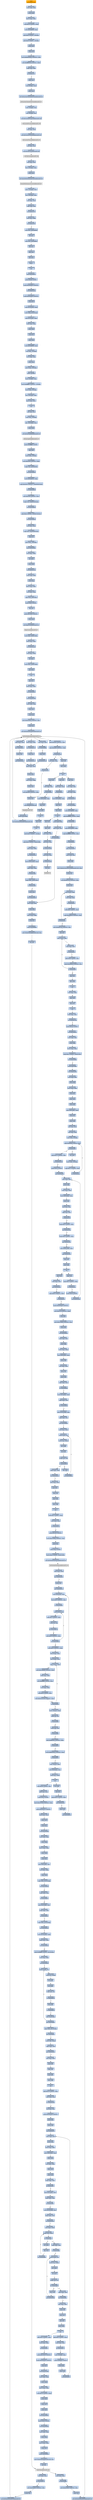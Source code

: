 digraph G {
node[shape=rectangle,style=filled,fillcolor=lightsteelblue,color=lightsteelblue]
bgcolor="transparent"
a0x004497facall_0x00451ee4[label="start\ncall 0x00451ee4",color="lightgrey",fillcolor="orange"];
a0x00451ee4movl_edi_edi[label="0x00451ee4\nmovl %edi, %edi"];
a0x00451ee6pushl_ebp[label="0x00451ee6\npushl %ebp"];
a0x00451ee7movl_esp_ebp[label="0x00451ee7\nmovl %esp, %ebp"];
a0x00451ee9subl_0x10UINT8_esp[label="0x00451ee9\nsubl $0x10<UINT8>, %esp"];
a0x00451eecmovl_0x004688f8_eax[label="0x00451eec\nmovl 0x004688f8, %eax"];
a0x00451ef1andl_0x0UINT8__8ebp_[label="0x00451ef1\nandl $0x0<UINT8>, -8(%ebp)"];
a0x00451ef5andl_0x0UINT8__4ebp_[label="0x00451ef5\nandl $0x0<UINT8>, -4(%ebp)"];
a0x00451ef9pushl_ebx[label="0x00451ef9\npushl %ebx"];
a0x00451efapushl_edi[label="0x00451efa\npushl %edi"];
a0x00451efbmovl_0xbb40e64eUINT32_edi[label="0x00451efb\nmovl $0xbb40e64e<UINT32>, %edi"];
a0x00451f00movl_0xffff0000UINT32_ebx[label="0x00451f00\nmovl $0xffff0000<UINT32>, %ebx"];
a0x00451f05cmpl_edi_eax[label="0x00451f05\ncmpl %edi, %eax"];
a0x00451f07je_0x00451f16[label="0x00451f07\nje 0x00451f16"];
a0x00451f16pushl_esi[label="0x00451f16\npushl %esi"];
a0x00451f17leal__8ebp__eax[label="0x00451f17\nleal -8(%ebp), %eax"];
a0x00451f1apushl_eax[label="0x00451f1a\npushl %eax"];
a0x00451f1bcall_GetSystemTimeAsFileTime_kernel32_dll[label="0x00451f1b\ncall GetSystemTimeAsFileTime@kernel32.dll"];
GetSystemTimeAsFileTime_kernel32_dll[label="GetSystemTimeAsFileTime@kernel32.dll",color="lightgrey",fillcolor="lightgrey"];
a0x00451f21movl__4ebp__esi[label="0x00451f21\nmovl -4(%ebp), %esi"];
a0x00451f24xorl__8ebp__esi[label="0x00451f24\nxorl -8(%ebp), %esi"];
a0x00451f27call_GetCurrentProcessId_kernel32_dll[label="0x00451f27\ncall GetCurrentProcessId@kernel32.dll"];
GetCurrentProcessId_kernel32_dll[label="GetCurrentProcessId@kernel32.dll",color="lightgrey",fillcolor="lightgrey"];
a0x00451f2dxorl_eax_esi[label="0x00451f2d\nxorl %eax, %esi"];
a0x00451f2fcall_GetCurrentThreadId_kernel32_dll[label="0x00451f2f\ncall GetCurrentThreadId@kernel32.dll"];
GetCurrentThreadId_kernel32_dll[label="GetCurrentThreadId@kernel32.dll",color="lightgrey",fillcolor="lightgrey"];
a0x00451f35xorl_eax_esi[label="0x00451f35\nxorl %eax, %esi"];
a0x00451f37call_GetTickCount_kernel32_dll[label="0x00451f37\ncall GetTickCount@kernel32.dll"];
GetTickCount_kernel32_dll[label="GetTickCount@kernel32.dll",color="lightgrey",fillcolor="lightgrey"];
a0x00451f3dxorl_eax_esi[label="0x00451f3d\nxorl %eax, %esi"];
a0x00451f3fleal__16ebp__eax[label="0x00451f3f\nleal -16(%ebp), %eax"];
a0x00451f42pushl_eax[label="0x00451f42\npushl %eax"];
a0x00451f43call_QueryPerformanceCounter_kernel32_dll[label="0x00451f43\ncall QueryPerformanceCounter@kernel32.dll"];
QueryPerformanceCounter_kernel32_dll[label="QueryPerformanceCounter@kernel32.dll",color="lightgrey",fillcolor="lightgrey"];
a0x00451f49movl__12ebp__eax[label="0x00451f49\nmovl -12(%ebp), %eax"];
a0x00451f4cxorl__16ebp__eax[label="0x00451f4c\nxorl -16(%ebp), %eax"];
a0x00451f4fxorl_eax_esi[label="0x00451f4f\nxorl %eax, %esi"];
a0x00451f51cmpl_edi_esi[label="0x00451f51\ncmpl %edi, %esi"];
a0x00451f53jne_0x00451f5c[label="0x00451f53\njne 0x00451f5c"];
a0x00451f5ctestl_esi_ebx[label="0x00451f5c\ntestl %esi, %ebx"];
a0x00451f5ejne_0x00451f67[label="0x00451f5e\njne 0x00451f67"];
a0x00451f67movl_esi_0x004688f8[label="0x00451f67\nmovl %esi, 0x004688f8"];
a0x00451f6dnotl_esi[label="0x00451f6d\nnotl %esi"];
a0x00451f6fmovl_esi_0x004688fc[label="0x00451f6f\nmovl %esi, 0x004688fc"];
a0x00451f75popl_esi[label="0x00451f75\npopl %esi"];
a0x00451f76popl_edi[label="0x00451f76\npopl %edi"];
a0x00451f77popl_ebx[label="0x00451f77\npopl %ebx"];
a0x00451f78leave_[label="0x00451f78\nleave "];
a0x00451f79ret[label="0x00451f79\nret"];
a0x004497ffjmp_0x0044967c[label="0x004497ff\njmp 0x0044967c"];
a0x0044967cpushl_0x58UINT8[label="0x0044967c\npushl $0x58<UINT8>"];
a0x0044967epushl_0x464880UINT32[label="0x0044967e\npushl $0x464880<UINT32>"];
a0x00449683call_0x0044aa20[label="0x00449683\ncall 0x0044aa20"];
a0x0044aa20pushl_0x44aa80UINT32[label="0x0044aa20\npushl $0x44aa80<UINT32>"];
a0x0044aa25pushl_fs_0[label="0x0044aa25\npushl %fs:0"];
a0x0044aa2cmovl_0x10esp__eax[label="0x0044aa2c\nmovl 0x10(%esp), %eax"];
a0x0044aa30movl_ebp_0x10esp_[label="0x0044aa30\nmovl %ebp, 0x10(%esp)"];
a0x0044aa34leal_0x10esp__ebp[label="0x0044aa34\nleal 0x10(%esp), %ebp"];
a0x0044aa38subl_eax_esp[label="0x0044aa38\nsubl %eax, %esp"];
a0x0044aa3apushl_ebx[label="0x0044aa3a\npushl %ebx"];
a0x0044aa3bpushl_esi[label="0x0044aa3b\npushl %esi"];
a0x0044aa3cpushl_edi[label="0x0044aa3c\npushl %edi"];
a0x0044aa3dmovl_0x004688f8_eax[label="0x0044aa3d\nmovl 0x004688f8, %eax"];
a0x0044aa42xorl_eax__4ebp_[label="0x0044aa42\nxorl %eax, -4(%ebp)"];
a0x0044aa45xorl_ebp_eax[label="0x0044aa45\nxorl %ebp, %eax"];
a0x0044aa47pushl_eax[label="0x0044aa47\npushl %eax"];
a0x0044aa48movl_esp__24ebp_[label="0x0044aa48\nmovl %esp, -24(%ebp)"];
a0x0044aa4bpushl__8ebp_[label="0x0044aa4b\npushl -8(%ebp)"];
a0x0044aa4emovl__4ebp__eax[label="0x0044aa4e\nmovl -4(%ebp), %eax"];
a0x0044aa51movl_0xfffffffeUINT32__4ebp_[label="0x0044aa51\nmovl $0xfffffffe<UINT32>, -4(%ebp)"];
a0x0044aa58movl_eax__8ebp_[label="0x0044aa58\nmovl %eax, -8(%ebp)"];
a0x0044aa5bleal__16ebp__eax[label="0x0044aa5b\nleal -16(%ebp), %eax"];
a0x0044aa5emovl_eax_fs_0[label="0x0044aa5e\nmovl %eax, %fs:0"];
a0x0044aa64ret[label="0x0044aa64\nret"];
a0x00449688xorl_esi_esi[label="0x00449688\nxorl %esi, %esi"];
a0x0044968amovl_esi__4ebp_[label="0x0044968a\nmovl %esi, -4(%ebp)"];
a0x0044968dleal__104ebp__eax[label="0x0044968d\nleal -104(%ebp), %eax"];
a0x00449690pushl_eax[label="0x00449690\npushl %eax"];
a0x00449691call_GetStartupInfoA_kernel32_dll[label="0x00449691\ncall GetStartupInfoA@kernel32.dll"];
GetStartupInfoA_kernel32_dll[label="GetStartupInfoA@kernel32.dll",color="lightgrey",fillcolor="lightgrey"];
a0x00449697pushl_0xfffffffeUINT8[label="0x00449697\npushl $0xfffffffe<UINT8>"];
a0x00449699popl_edi[label="0x00449699\npopl %edi"];
a0x0044969amovl_edi__4ebp_[label="0x0044969a\nmovl %edi, -4(%ebp)"];
a0x0044969dmovl_0x5a4dUINT32_eax[label="0x0044969d\nmovl $0x5a4d<UINT32>, %eax"];
a0x004496a2cmpw_ax_0x00400000[label="0x004496a2\ncmpw %ax, 0x00400000"];
a0x004496a9jne_0x004496e3[label="0x004496a9\njne 0x004496e3"];
a0x004496abmovl_0x0040003c_eax[label="0x004496ab\nmovl 0x0040003c, %eax"];
a0x004496b0cmpl_0x4550UINT32_0x400000eax_[label="0x004496b0\ncmpl $0x4550<UINT32>, 0x400000(%eax)"];
a0x004496bajne_0x004496e3[label="0x004496ba\njne 0x004496e3"];
a0x004496bcmovl_0x10bUINT32_ecx[label="0x004496bc\nmovl $0x10b<UINT32>, %ecx"];
a0x004496c1cmpw_cx_0x400018eax_[label="0x004496c1\ncmpw %cx, 0x400018(%eax)"];
a0x004496c8jne_0x004496e3[label="0x004496c8\njne 0x004496e3"];
a0x004496cacmpl_0xeUINT8_0x400074eax_[label="0x004496ca\ncmpl $0xe<UINT8>, 0x400074(%eax)"];
a0x004496d1jbe_0x004496e3[label="0x004496d1\njbe 0x004496e3"];
a0x004496d3xorl_ecx_ecx[label="0x004496d3\nxorl %ecx, %ecx"];
a0x004496d5cmpl_esi_0x4000e8eax_[label="0x004496d5\ncmpl %esi, 0x4000e8(%eax)"];
a0x004496dbsetne_cl[label="0x004496db\nsetne %cl"];
a0x004496demovl_ecx__28ebp_[label="0x004496de\nmovl %ecx, -28(%ebp)"];
a0x004496e1jmp_0x004496e6[label="0x004496e1\njmp 0x004496e6"];
a0x004496e6xorl_ebx_ebx[label="0x004496e6\nxorl %ebx, %ebx"];
a0x004496e8incl_ebx[label="0x004496e8\nincl %ebx"];
a0x004496e9pushl_ebx[label="0x004496e9\npushl %ebx"];
a0x004496eacall_0x0044ca15[label="0x004496ea\ncall 0x0044ca15"];
a0x0044ca15movl_edi_edi[label="0x0044ca15\nmovl %edi, %edi"];
a0x0044ca17pushl_ebp[label="0x0044ca17\npushl %ebp"];
a0x0044ca18movl_esp_ebp[label="0x0044ca18\nmovl %esp, %ebp"];
a0x0044ca1axorl_eax_eax[label="0x0044ca1a\nxorl %eax, %eax"];
a0x0044ca1ccmpl_eax_0x8ebp_[label="0x0044ca1c\ncmpl %eax, 0x8(%ebp)"];
a0x0044ca1fpushl_0x0UINT8[label="0x0044ca1f\npushl $0x0<UINT8>"];
a0x0044ca21sete_al[label="0x0044ca21\nsete %al"];
a0x0044ca24pushl_0x1000UINT32[label="0x0044ca24\npushl $0x1000<UINT32>"];
a0x0044ca29pushl_eax[label="0x0044ca29\npushl %eax"];
a0x0044ca2acall_HeapCreate_kernel32_dll[label="0x0044ca2a\ncall HeapCreate@kernel32.dll"];
HeapCreate_kernel32_dll[label="HeapCreate@kernel32.dll",color="lightgrey",fillcolor="lightgrey"];
a0x0044ca30movl_eax_0x0047695c[label="0x0044ca30\nmovl %eax, 0x0047695c"];
a0x0044ca35testl_eax_eax[label="0x0044ca35\ntestl %eax, %eax"];
a0x0044ca37jne_0x0044ca3b[label="0x0044ca37\njne 0x0044ca3b"];
a0x0044ca3bxorl_eax_eax[label="0x0044ca3b\nxorl %eax, %eax"];
a0x0044ca3dincl_eax[label="0x0044ca3d\nincl %eax"];
a0x0044ca3emovl_eax_0x00479b40[label="0x0044ca3e\nmovl %eax, 0x00479b40"];
a0x0044ca43popl_ebp[label="0x0044ca43\npopl %ebp"];
a0x0044ca44ret[label="0x0044ca44\nret"];
a0x004496efpopl_ecx[label="0x004496ef\npopl %ecx"];
a0x004496f0testl_eax_eax[label="0x004496f0\ntestl %eax, %eax"];
a0x004496f2jne_0x004496fc[label="0x004496f2\njne 0x004496fc"];
a0x004496fccall_0x0044a200[label="0x004496fc\ncall 0x0044a200"];
a0x0044a200movl_edi_edi[label="0x0044a200\nmovl %edi, %edi"];
a0x0044a202pushl_esi[label="0x0044a202\npushl %esi"];
a0x0044a203pushl_edi[label="0x0044a203\npushl %edi"];
a0x0044a204movl_0x45cd50UINT32_esi[label="0x0044a204\nmovl $0x45cd50<UINT32>, %esi"];
a0x0044a209pushl_esi[label="0x0044a209\npushl %esi"];
a0x0044a20acall_GetModuleHandleW_kernel32_dll[label="0x0044a20a\ncall GetModuleHandleW@kernel32.dll"];
GetModuleHandleW_kernel32_dll[label="GetModuleHandleW@kernel32.dll",color="lightgrey",fillcolor="lightgrey"];
a0x0044a210testl_eax_eax[label="0x0044a210\ntestl %eax, %eax"];
a0x0044a212jne_0x0044a21b[label="0x0044a212\njne 0x0044a21b"];
a0x0044a214pushl_esi[label="0x0044a214\npushl %esi"];
a0x0044a215call_0x00445510[label="0x0044a215\ncall 0x00445510"];
a0x00445510movl_edi_edi[label="0x00445510\nmovl %edi, %edi"];
a0x00445512pushl_ebp[label="0x00445512\npushl %ebp"];
a0x00445513movl_esp_ebp[label="0x00445513\nmovl %esp, %ebp"];
a0x00445515pushl_edi[label="0x00445515\npushl %edi"];
a0x00445516movl_0x3e8UINT32_edi[label="0x00445516\nmovl $0x3e8<UINT32>, %edi"];
a0x0044551bpushl_edi[label="0x0044551b\npushl %edi"];
a0x0044551ccall_Sleep_kernel32_dll[label="0x0044551c\ncall Sleep@kernel32.dll"];
Sleep_kernel32_dll[label="Sleep@kernel32.dll",color="lightgrey",fillcolor="lightgrey"];
a0x00445522pushl_0x8ebp_[label="0x00445522\npushl 0x8(%ebp)"];
a0x00445525call_GetModuleHandleW_kernel32_dll[label="0x00445525\ncall GetModuleHandleW@kernel32.dll"];
a0x0044552baddl_0x3e8UINT32_edi[label="0x0044552b\naddl $0x3e8<UINT32>, %edi"];
a0x00445531cmpl_0xea60UINT32_edi[label="0x00445531\ncmpl $0xea60<UINT32>, %edi"];
a0x00445537ja_0x0044553d[label="0x00445537\nja 0x0044553d"];
a0x00445539testl_eax_eax[label="0x00445539\ntestl %eax, %eax"];
a0x0044553bje_0x0044551b[label="0x0044553b\nje 0x0044551b"];
a0x0044553dpopl_edi[label="0x0044553d\npopl %edi"];
a0x0044553epopl_ebp[label="0x0044553e\npopl %ebp"];
a0x0044553fret[label="0x0044553f\nret"];
a0x0044a21apopl_ecx[label="0x0044a21a\npopl %ecx"];
a0x0044a21bmovl_eax_edi[label="0x0044a21b\nmovl %eax, %edi"];
a0x0044a21dtestl_edi_edi[label="0x0044a21d\ntestl %edi, %edi"];
a0x0044a21fje_0x0044a383[label="0x0044a21f\nje 0x0044a383"];
a0x0044a383call_0x00449eac[label="0x0044a383\ncall 0x00449eac"];
a0x00449eacmovl_0x004686e0_eax[label="0x00449eac\nmovl 0x004686e0, %eax"];
a0x00449eb1cmpl_0xffffffffUINT8_eax[label="0x00449eb1\ncmpl $0xffffffff<UINT8>, %eax"];
a0x00449eb4je_0x00449ecc[label="0x00449eb4\nje 0x00449ecc"];
a0x00449eccmovl_0x004686e4_eax[label="0x00449ecc\nmovl 0x004686e4, %eax"];
a0x00449ed1cmpl_0xffffffffUINT8_eax[label="0x00449ed1\ncmpl $0xffffffff<UINT8>, %eax"];
a0x00449ed4je_0x00449ee4[label="0x00449ed4\nje 0x00449ee4"];
a0x00449ee4jmp_0x0044a5bc[label="0x00449ee4\njmp 0x0044a5bc"];
a0x0044a5bcmovl_edi_edi[label="0x0044a5bc\nmovl %edi, %edi"];
a0x0044a5bepushl_ebx[label="0x0044a5be\npushl %ebx"];
a0x0044a5bfmovl_DeleteCriticalSection_kernel32_dll_ebx[label="0x0044a5bf\nmovl DeleteCriticalSection@kernel32.dll, %ebx"];
a0x0044a5c5pushl_esi[label="0x0044a5c5\npushl %esi"];
a0x0044a5c6movl_0x4687a0UINT32_esi[label="0x0044a5c6\nmovl $0x4687a0<UINT32>, %esi"];
a0x0044a5cbpushl_edi[label="0x0044a5cb\npushl %edi"];
a0x0044a5ccmovl_esi__edi[label="0x0044a5cc\nmovl (%esi), %edi"];
a0x0044a5cetestl_edi_edi[label="0x0044a5ce\ntestl %edi, %edi"];
a0x0044a5d0je_0x0044a5e5[label="0x0044a5d0\nje 0x0044a5e5"];
a0x0044a5e5addl_0x8UINT8_esi[label="0x0044a5e5\naddl $0x8<UINT8>, %esi"];
a0x0044a5e8cmpl_0x4688c0UINT32_esi[label="0x0044a5e8\ncmpl $0x4688c0<UINT32>, %esi"];
a0x0044a5eejl_0x0044a5cc[label="0x0044a5ee\njl 0x0044a5cc"];
a0x0044a5f0movl_0x4687a0UINT32_esi[label="0x0044a5f0\nmovl $0x4687a0<UINT32>, %esi"];
a0x0044a5f5popl_edi[label="0x0044a5f5\npopl %edi"];
a0x0044a5f6movl_esi__eax[label="0x0044a5f6\nmovl (%esi), %eax"];
a0x0044a5f8testl_eax_eax[label="0x0044a5f8\ntestl %eax, %eax"];
a0x0044a5faje_0x0044a605[label="0x0044a5fa\nje 0x0044a605"];
a0x0044a605addl_0x8UINT8_esi[label="0x0044a605\naddl $0x8<UINT8>, %esi"];
a0x0044a608cmpl_0x4688c0UINT32_esi[label="0x0044a608\ncmpl $0x4688c0<UINT32>, %esi"];
a0x0044a60ejl_0x0044a5f6[label="0x0044a60e\njl 0x0044a5f6"];
a0x0044a610popl_esi[label="0x0044a610\npopl %esi"];
a0x0044a611popl_ebx[label="0x0044a611\npopl %ebx"];
a0x0044a612ret[label="0x0044a612\nret"];
a0x0044a388xorl_eax_eax[label="0x0044a388\nxorl %eax, %eax"];
a0x0044a38apopl_edi[label="0x0044a38a\npopl %edi"];
a0x0044a38bpopl_esi[label="0x0044a38b\npopl %esi"];
a0x0044a38cret[label="0x0044a38c\nret"];
a0x00449701testl_eax_eax[label="0x00449701\ntestl %eax, %eax"];
a0x00449703jne_0x0044970d[label="0x00449703\njne 0x0044970d"];
a0x00449705pushl_0x10UINT8[label="0x00449705\npushl $0x10<UINT8>"];
a0x00449707call_0x00449653[label="0x00449707\ncall 0x00449653"];
a0x00449653movl_edi_edi[label="0x00449653\nmovl %edi, %edi"];
a0x00449655pushl_ebp[label="0x00449655\npushl %ebp"];
a0x00449656movl_esp_ebp[label="0x00449656\nmovl %esp, %ebp"];
a0x00449658cmpl_0x1UINT8_0x0047646c[label="0x00449658\ncmpl $0x1<UINT8>, 0x0047646c"];
a0x0044965fjne_0x00449666[label="0x0044965f\njne 0x00449666"];
a0x00449666pushl_0x8ebp_[label="0x00449666\npushl 0x8(%ebp)"];
a0x00449669call_0x0044a38d[label="0x00449669\ncall 0x0044a38d"];
a0x0044a38dmovl_edi_edi[label="0x0044a38d\nmovl %edi, %edi"];
a0x0044a38fpushl_ebp[label="0x0044a38f\npushl %ebp"];
a0x0044a390movl_esp_ebp[label="0x0044a390\nmovl %esp, %ebp"];
a0x0044a392pushl_ecx[label="0x0044a392\npushl %ecx"];
a0x0044a393pushl_ecx[label="0x0044a393\npushl %ecx"];
a0x0044a394pushl_ebx[label="0x0044a394\npushl %ebx"];
a0x0044a395movl_0x8ebp__ebx[label="0x0044a395\nmovl 0x8(%ebp), %ebx"];
a0x0044a398pushl_esi[label="0x0044a398\npushl %esi"];
a0x0044a399pushl_edi[label="0x0044a399\npushl %edi"];
a0x0044a39axorl_esi_esi[label="0x0044a39a\nxorl %esi, %esi"];
a0x0044a39cxorl_edi_edi[label="0x0044a39c\nxorl %edi, %edi"];
a0x0044a39emovl_edi__4ebp_[label="0x0044a39e\nmovl %edi, -4(%ebp)"];
a0x0044a3a1cmpl_0x4686e8edi8__ebx[label="0x0044a3a1\ncmpl 0x4686e8(,%edi,8), %ebx"];
a0x0044a3a8je_0x0044a3b3[label="0x0044a3a8\nje 0x0044a3b3"];
a0x0044a3aaincl_edi[label="0x0044a3aa\nincl %edi"];
a0x0044a3abmovl_edi__4ebp_[label="0x0044a3ab\nmovl %edi, -4(%ebp)"];
a0x0044a3aecmpl_0x17UINT8_edi[label="0x0044a3ae\ncmpl $0x17<UINT8>, %edi"];
a0x0044a3b1jb_0x0044a3a1[label="0x0044a3b1\njb 0x0044a3a1"];
a0x0044a3b3cmpl_0x17UINT8_edi[label="0x0044a3b3\ncmpl $0x17<UINT8>, %edi"];
a0x0044a3b6jae_0x0044a533[label="0x0044a3b6\njae 0x0044a533"];
a0x0044a3bcpushl_0x3UINT8[label="0x0044a3bc\npushl $0x3<UINT8>"];
a0x0044a3becall_0x00452efb[label="0x0044a3be\ncall 0x00452efb"];
a0x00452efbmovl_edi_edi[label="0x00452efb\nmovl %edi, %edi"];
a0x00452efdpushl_ebp[label="0x00452efd\npushl %ebp"];
a0x00452efemovl_esp_ebp[label="0x00452efe\nmovl %esp, %ebp"];
a0x00452f00movl_0x8ebp__ecx[label="0x00452f00\nmovl 0x8(%ebp), %ecx"];
a0x00452f03pushl_esi[label="0x00452f03\npushl %esi"];
a0x00452f04xorl_esi_esi[label="0x00452f04\nxorl %esi, %esi"];
a0x00452f06cmpl_esi_ecx[label="0x00452f06\ncmpl %esi, %ecx"];
a0x00452f08jl_0x00452f28[label="0x00452f08\njl 0x00452f28"];
a0x00452f0acmpl_0x2UINT8_ecx[label="0x00452f0a\ncmpl $0x2<UINT8>, %ecx"];
a0x00452f0djle_0x00452f1b[label="0x00452f0d\njle 0x00452f1b"];
a0x00452f0fcmpl_0x3UINT8_ecx[label="0x00452f0f\ncmpl $0x3<UINT8>, %ecx"];
a0x00452f12jne_0x00452f28[label="0x00452f12\njne 0x00452f28"];
a0x00452f14movl_0x0047646c_eax[label="0x00452f14\nmovl 0x0047646c, %eax"];
a0x00452f19jmp_0x00452f43[label="0x00452f19\njmp 0x00452f43"];
a0x00452f43popl_esi[label="0x00452f43\npopl %esi"];
a0x00452f44popl_ebp[label="0x00452f44\npopl %ebp"];
a0x00452f45ret[label="0x00452f45\nret"];
a0x0044a3c3popl_ecx[label="0x0044a3c3\npopl %ecx"];
a0x0044a3c4cmpl_0x1UINT8_eax[label="0x0044a3c4\ncmpl $0x1<UINT8>, %eax"];
a0x0044a3c7je_0x0044a501[label="0x0044a3c7\nje 0x0044a501"];
a0x0044a3cdpushl_0x3UINT8[label="0x0044a3cd\npushl $0x3<UINT8>"];
a0x0044a3cfcall_0x00452efb[label="0x0044a3cf\ncall 0x00452efb"];
a0x0044a3d4popl_ecx[label="0x0044a3d4\npopl %ecx"];
a0x0044a3d5testl_eax_eax[label="0x0044a3d5\ntestl %eax, %eax"];
a0x0044a3d7jne_0x0044a3e6[label="0x0044a3d7\njne 0x0044a3e6"];
a0x0044a3e6cmpl_0xfcUINT32_ebx[label="0x0044a3e6\ncmpl $0xfc<UINT32>, %ebx"];
a0x0044a3ecje_0x0044a533[label="0x0044a3ec\nje 0x0044a533"];
a0x0044a3f2pushl_0x45d348UINT32[label="0x0044a3f2\npushl $0x45d348<UINT32>"];
a0x0044a3f7movl_0x314UINT32_ebx[label="0x0044a3f7\nmovl $0x314<UINT32>, %ebx"];
a0x0044a3fcpushl_ebx[label="0x0044a3fc\npushl %ebx"];
a0x0044a3fdmovl_0x476480UINT32_edi[label="0x0044a3fd\nmovl $0x476480<UINT32>, %edi"];
a0x0044a402pushl_edi[label="0x0044a402\npushl %edi"];
a0x0044a403call_0x00446ba2[label="0x0044a403\ncall 0x00446ba2"];
a0x00446ba2movl_edi_edi[label="0x00446ba2\nmovl %edi, %edi"];
a0x00446ba4pushl_ebp[label="0x00446ba4\npushl %ebp"];
a0x00446ba5movl_esp_ebp[label="0x00446ba5\nmovl %esp, %ebp"];
a0x00446ba7movl_0x8ebp__ecx[label="0x00446ba7\nmovl 0x8(%ebp), %ecx"];
a0x00446baapushl_ebx[label="0x00446baa\npushl %ebx"];
a0x00446babxorl_ebx_ebx[label="0x00446bab\nxorl %ebx, %ebx"];
a0x00446badpushl_esi[label="0x00446bad\npushl %esi"];
a0x00446baepushl_edi[label="0x00446bae\npushl %edi"];
a0x00446bafcmpl_ebx_ecx[label="0x00446baf\ncmpl %ebx, %ecx"];
a0x00446bb1je_0x00446bba[label="0x00446bb1\nje 0x00446bba"];
a0x00446bb3movl_0xcebp__edi[label="0x00446bb3\nmovl 0xc(%ebp), %edi"];
a0x00446bb6cmpl_ebx_edi[label="0x00446bb6\ncmpl %ebx, %edi"];
a0x00446bb8ja_0x00446bd5[label="0x00446bb8\nja 0x00446bd5"];
a0x00446bd5movl_0x10ebp__esi[label="0x00446bd5\nmovl 0x10(%ebp), %esi"];
a0x00446bd8cmpl_ebx_esi[label="0x00446bd8\ncmpl %ebx, %esi"];
a0x00446bdajne_0x00446be0[label="0x00446bda\njne 0x00446be0"];
a0x00446be0movl_ecx_edx[label="0x00446be0\nmovl %ecx, %edx"];
a0x00446be2movb_esi__al[label="0x00446be2\nmovb (%esi), %al"];
a0x00446be4movb_al_edx_[label="0x00446be4\nmovb %al, (%edx)"];
a0x00446be6incl_edx[label="0x00446be6\nincl %edx"];
a0x00446be7incl_esi[label="0x00446be7\nincl %esi"];
a0x00446be8cmpb_bl_al[label="0x00446be8\ncmpb %bl, %al"];
a0x00446beaje_0x00446bef[label="0x00446bea\nje 0x00446bef"];
a0x00446becdecl_edi[label="0x00446bec\ndecl %edi"];
a0x00446bedjne_0x00446be2[label="0x00446bed\njne 0x00446be2"];
a0x00446befcmpl_ebx_edi[label="0x00446bef\ncmpl %ebx, %edi"];
a0x00446bf1jne_0x00446c03[label="0x00446bf1\njne 0x00446c03"];
a0x00446c03xorl_eax_eax[label="0x00446c03\nxorl %eax, %eax"];
a0x00446c05popl_edi[label="0x00446c05\npopl %edi"];
a0x00446c06popl_esi[label="0x00446c06\npopl %esi"];
a0x00446c07popl_ebx[label="0x00446c07\npopl %ebx"];
a0x00446c08popl_ebp[label="0x00446c08\npopl %ebp"];
a0x00446c09ret[label="0x00446c09\nret"];
a0x0044a408addl_0xcUINT8_esp[label="0x0044a408\naddl $0xc<UINT8>, %esp"];
a0x0044a40btestl_eax_eax[label="0x0044a40b\ntestl %eax, %eax"];
a0x0044a40dje_0x0044a41c[label="0x0044a40d\nje 0x0044a41c"];
a0x0044a41cpushl_0x104UINT32[label="0x0044a41c\npushl $0x104<UINT32>"];
a0x0044a421movl_0x476499UINT32_esi[label="0x0044a421\nmovl $0x476499<UINT32>, %esi"];
a0x0044a426pushl_esi[label="0x0044a426\npushl %esi"];
a0x0044a427pushl_0x0UINT8[label="0x0044a427\npushl $0x0<UINT8>"];
a0x0044a429movb_0x0UINT8_0x0047659d[label="0x0044a429\nmovb $0x0<UINT8>, 0x0047659d"];
a0x0044a430call_GetModuleFileNameA_kernel32_dll[label="0x0044a430\ncall GetModuleFileNameA@kernel32.dll"];
GetModuleFileNameA_kernel32_dll[label="GetModuleFileNameA@kernel32.dll",color="lightgrey",fillcolor="lightgrey"];
a0x0044a436testl_eax_eax[label="0x0044a436\ntestl %eax, %eax"];
a0x0044a438jne_0x0044a460[label="0x0044a438\njne 0x0044a460"];
a0x0044a460pushl_esi[label="0x0044a460\npushl %esi"];
a0x0044a461call_0x00449810[label="0x0044a461\ncall 0x00449810"];
a0x00449810movl_0x4esp__ecx[label="0x00449810\nmovl 0x4(%esp), %ecx"];
a0x00449814testl_0x3UINT32_ecx[label="0x00449814\ntestl $0x3<UINT32>, %ecx"];
a0x0044981aje_0x00449840[label="0x0044981a\nje 0x00449840"];
a0x0044981cmovb_ecx__al[label="0x0044981c\nmovb (%ecx), %al"];
a0x0044981eaddl_0x1UINT8_ecx[label="0x0044981e\naddl $0x1<UINT8>, %ecx"];
a0x00449821testb_al_al[label="0x00449821\ntestb %al, %al"];
a0x00449823je_0x00449873[label="0x00449823\nje 0x00449873"];
a0x00449825testl_0x3UINT32_ecx[label="0x00449825\ntestl $0x3<UINT32>, %ecx"];
a0x0044982bjne_0x0044981c[label="0x0044982b\njne 0x0044981c"];
a0x0044982daddl_0x0UINT32_eax[label="0x0044982d\naddl $0x0<UINT32>, %eax"];
a0x00449832leal_esp__esp[label="0x00449832\nleal (%esp), %esp"];
a0x00449839leal_esp__esp[label="0x00449839\nleal (%esp), %esp"];
a0x00449840movl_ecx__eax[label="0x00449840\nmovl (%ecx), %eax"];
a0x00449842movl_0x7efefeffUINT32_edx[label="0x00449842\nmovl $0x7efefeff<UINT32>, %edx"];
a0x00449847addl_eax_edx[label="0x00449847\naddl %eax, %edx"];
a0x00449849xorl_0xffffffffUINT8_eax[label="0x00449849\nxorl $0xffffffff<UINT8>, %eax"];
a0x0044984cxorl_edx_eax[label="0x0044984c\nxorl %edx, %eax"];
a0x0044984eaddl_0x4UINT8_ecx[label="0x0044984e\naddl $0x4<UINT8>, %ecx"];
a0x00449851testl_0x81010100UINT32_eax[label="0x00449851\ntestl $0x81010100<UINT32>, %eax"];
a0x00449856je_0x00449840[label="0x00449856\nje 0x00449840"];
a0x00449858movl__4ecx__eax[label="0x00449858\nmovl -4(%ecx), %eax"];
a0x0044985btestb_al_al[label="0x0044985b\ntestb %al, %al"];
a0x0044985dje_0x00449891[label="0x0044985d\nje 0x00449891"];
a0x0044985ftestb_ah_ah[label="0x0044985f\ntestb %ah, %ah"];
a0x00449861je_0x00449887[label="0x00449861\nje 0x00449887"];
a0x00449863testl_0xff0000UINT32_eax[label="0x00449863\ntestl $0xff0000<UINT32>, %eax"];
a0x00449868je_0x0044987d[label="0x00449868\nje 0x0044987d"];
a0x0044986atestl_0xff000000UINT32_eax[label="0x0044986a\ntestl $0xff000000<UINT32>, %eax"];
a0x0044986fje_0x00449873[label="0x0044986f\nje 0x00449873"];
a0x00449873leal__1ecx__eax[label="0x00449873\nleal -1(%ecx), %eax"];
a0x00449876movl_0x4esp__ecx[label="0x00449876\nmovl 0x4(%esp), %ecx"];
a0x0044987asubl_ecx_eax[label="0x0044987a\nsubl %ecx, %eax"];
a0x0044987cret[label="0x0044987c\nret"];
a0x0044a466incl_eax[label="0x0044a466\nincl %eax"];
a0x0044a467popl_ecx[label="0x0044a467\npopl %ecx"];
a0x0044a468cmpl_0x3cUINT8_eax[label="0x0044a468\ncmpl $0x3c<UINT8>, %eax"];
a0x0044a46bjbe_0x0044a4a5[label="0x0044a46b\njbe 0x0044a4a5"];
a0x0044a46dpushl_esi[label="0x0044a46d\npushl %esi"];
a0x0044a46ecall_0x00449810[label="0x0044a46e\ncall 0x00449810"];
a0x0044a473subl_0x3bUINT8_esi[label="0x0044a473\nsubl $0x3b<UINT8>, %esi"];
a0x0044a476addl_esi_eax[label="0x0044a476\naddl %esi, %eax"];
a0x0044a478pushl_0x3UINT8[label="0x0044a478\npushl $0x3<UINT8>"];
a0x0044a47amovl_0x476794UINT32_ecx[label="0x0044a47a\nmovl $0x476794<UINT32>, %ecx"];
a0x0044a47fpushl_0x45d32cUINT32[label="0x0044a47f\npushl $0x45d32c<UINT32>"];
a0x0044a484subl_eax_ecx[label="0x0044a484\nsubl %eax, %ecx"];
a0x0044a486pushl_ecx[label="0x0044a486\npushl %ecx"];
a0x0044a487pushl_eax[label="0x0044a487\npushl %eax"];
a0x0044a488call_0x00446e90[label="0x0044a488\ncall 0x00446e90"];
a0x00446e90movl_edi_edi[label="0x00446e90\nmovl %edi, %edi"];
a0x00446e92pushl_ebp[label="0x00446e92\npushl %ebp"];
a0x00446e93movl_esp_ebp[label="0x00446e93\nmovl %esp, %ebp"];
a0x00446e95pushl_ebx[label="0x00446e95\npushl %ebx"];
a0x00446e96pushl_esi[label="0x00446e96\npushl %esi"];
a0x00446e97movl_0x8ebp__esi[label="0x00446e97\nmovl 0x8(%ebp), %esi"];
a0x00446e9axorl_ebx_ebx[label="0x00446e9a\nxorl %ebx, %ebx"];
a0x00446e9cpushl_edi[label="0x00446e9c\npushl %edi"];
a0x00446e9dcmpl_ebx_0x14ebp_[label="0x00446e9d\ncmpl %ebx, 0x14(%ebp)"];
a0x00446ea0jne_0x00446eb2[label="0x00446ea0\njne 0x00446eb2"];
a0x00446eb2cmpl_ebx_esi[label="0x00446eb2\ncmpl %ebx, %esi"];
a0x00446eb4je_0x00446ebd[label="0x00446eb4\nje 0x00446ebd"];
a0x00446eb6movl_0xcebp__edi[label="0x00446eb6\nmovl 0xc(%ebp), %edi"];
a0x00446eb9cmpl_ebx_edi[label="0x00446eb9\ncmpl %ebx, %edi"];
a0x00446ebbja_0x00446ed8[label="0x00446ebb\nja 0x00446ed8"];
a0x00446ed8cmpl_ebx_0x14ebp_[label="0x00446ed8\ncmpl %ebx, 0x14(%ebp)"];
a0x00446edbjne_0x00446ee1[label="0x00446edb\njne 0x00446ee1"];
a0x00446ee1movl_0x10ebp__edx[label="0x00446ee1\nmovl 0x10(%ebp), %edx"];
a0x00446ee4cmpl_ebx_edx[label="0x00446ee4\ncmpl %ebx, %edx"];
a0x00446ee6jne_0x00446eec[label="0x00446ee6\njne 0x00446eec"];
a0x00446eeccmpl_0xffffffffUINT8_0x14ebp_[label="0x00446eec\ncmpl $0xffffffff<UINT8>, 0x14(%ebp)"];
a0x00446ef0movl_esi_eax[label="0x00446ef0\nmovl %esi, %eax"];
a0x00446ef2jne_0x00446f03[label="0x00446ef2\njne 0x00446f03"];
a0x00446f03movb_edx__cl[label="0x00446f03\nmovb (%edx), %cl"];
a0x00446f05movb_cl_eax_[label="0x00446f05\nmovb %cl, (%eax)"];
a0x00446f07incl_eax[label="0x00446f07\nincl %eax"];
a0x00446f08incl_edx[label="0x00446f08\nincl %edx"];
a0x00446f09cmpb_bl_cl[label="0x00446f09\ncmpb %bl, %cl"];
a0x00446f0bje_0x00446f15[label="0x00446f0b\nje 0x00446f15"];
a0x00446f0ddecl_edi[label="0x00446f0d\ndecl %edi"];
a0x00446f0eje_0x00446f15[label="0x00446f0e\nje 0x00446f15"];
a0x00446f10decl_0x14ebp_[label="0x00446f10\ndecl 0x14(%ebp)"];
a0x00446f13jne_0x00446f03[label="0x00446f13\njne 0x00446f03"];
a0x00446f15cmpl_ebx_0x14ebp_[label="0x00446f15\ncmpl %ebx, 0x14(%ebp)"];
a0x00446f18jne_0x00446f1c[label="0x00446f18\njne 0x00446f1c"];
a0x00446f1amovb_bl_eax_[label="0x00446f1a\nmovb %bl, (%eax)"];
a0x00446f1ccmpl_ebx_edi[label="0x00446f1c\ncmpl %ebx, %edi"];
a0x00446f1ejne_0x00446eab[label="0x00446f1e\njne 0x00446eab"];
a0x00446eabxorl_eax_eax[label="0x00446eab\nxorl %eax, %eax"];
a0x00446eadpopl_edi[label="0x00446ead\npopl %edi"];
a0x00446eaepopl_esi[label="0x00446eae\npopl %esi"];
a0x00446eafpopl_ebx[label="0x00446eaf\npopl %ebx"];
a0x00446eb0popl_ebp[label="0x00446eb0\npopl %ebp"];
a0x00446eb1ret[label="0x00446eb1\nret"];
a0x0044a48daddl_0x14UINT8_esp[label="0x0044a48d\naddl $0x14<UINT8>, %esp"];
a0x0044a490testl_eax_eax[label="0x0044a490\ntestl %eax, %eax"];
a0x0044a492je_0x0044a4a5[label="0x0044a492\nje 0x0044a4a5"];
a0x0044a4a5xorl_esi_esi[label="0x0044a4a5\nxorl %esi, %esi"];
a0x0044a4a7pushl_0x45d328UINT32[label="0x0044a4a7\npushl $0x45d328<UINT32>"];
a0x0044a4acpushl_ebx[label="0x0044a4ac\npushl %ebx"];
a0x0044a4adpushl_edi[label="0x0044a4ad\npushl %edi"];
a0x0044a4aecall_0x00445f7f[label="0x0044a4ae\ncall 0x00445f7f"];
a0x00445f7fmovl_edi_edi[label="0x00445f7f\nmovl %edi, %edi"];
a0x00445f81pushl_ebp[label="0x00445f81\npushl %ebp"];
a0x00445f82movl_esp_ebp[label="0x00445f82\nmovl %esp, %ebp"];
a0x00445f84movl_0x8ebp__eax[label="0x00445f84\nmovl 0x8(%ebp), %eax"];
a0x00445f87pushl_ebx[label="0x00445f87\npushl %ebx"];
a0x00445f88xorl_ebx_ebx[label="0x00445f88\nxorl %ebx, %ebx"];
a0x00445f8apushl_esi[label="0x00445f8a\npushl %esi"];
a0x00445f8bpushl_edi[label="0x00445f8b\npushl %edi"];
a0x00445f8ccmpl_ebx_eax[label="0x00445f8c\ncmpl %ebx, %eax"];
a0x00445f8eje_0x00445f97[label="0x00445f8e\nje 0x00445f97"];
a0x00445f90movl_0xcebp__edi[label="0x00445f90\nmovl 0xc(%ebp), %edi"];
a0x00445f93cmpl_ebx_edi[label="0x00445f93\ncmpl %ebx, %edi"];
a0x00445f95ja_0x00445fb2[label="0x00445f95\nja 0x00445fb2"];
a0x00445fb2movl_0x10ebp__esi[label="0x00445fb2\nmovl 0x10(%ebp), %esi"];
a0x00445fb5cmpl_ebx_esi[label="0x00445fb5\ncmpl %ebx, %esi"];
a0x00445fb7jne_0x00445fbd[label="0x00445fb7\njne 0x00445fbd"];
a0x00445fbdmovl_eax_edx[label="0x00445fbd\nmovl %eax, %edx"];
a0x00445fbfcmpb_bl_edx_[label="0x00445fbf\ncmpb %bl, (%edx)"];
a0x00445fc1je_0x00445fc7[label="0x00445fc1\nje 0x00445fc7"];
a0x00445fc3incl_edx[label="0x00445fc3\nincl %edx"];
a0x00445fc4decl_edi[label="0x00445fc4\ndecl %edi"];
a0x00445fc5jne_0x00445fbf[label="0x00445fc5\njne 0x00445fbf"];
a0x00445fc7cmpl_ebx_edi[label="0x00445fc7\ncmpl %ebx, %edi"];
a0x00445fc9je_0x00445fb9[label="0x00445fc9\nje 0x00445fb9"];
a0x00445fcbmovb_esi__cl[label="0x00445fcb\nmovb (%esi), %cl"];
a0x00445fcdmovb_cl_edx_[label="0x00445fcd\nmovb %cl, (%edx)"];
a0x00445fcfincl_edx[label="0x00445fcf\nincl %edx"];
a0x00445fd0incl_esi[label="0x00445fd0\nincl %esi"];
a0x00445fd1cmpb_bl_cl[label="0x00445fd1\ncmpb %bl, %cl"];
a0x00445fd3je_0x00445fd8[label="0x00445fd3\nje 0x00445fd8"];
a0x00445fd5decl_edi[label="0x00445fd5\ndecl %edi"];
a0x00445fd6jne_0x00445fcb[label="0x00445fd6\njne 0x00445fcb"];
a0x00445fd8cmpl_ebx_edi[label="0x00445fd8\ncmpl %ebx, %edi"];
a0x00445fdajne_0x00445fec[label="0x00445fda\njne 0x00445fec"];
a0x00445fecxorl_eax_eax[label="0x00445fec\nxorl %eax, %eax"];
a0x00445feepopl_edi[label="0x00445fee\npopl %edi"];
a0x00445fefpopl_esi[label="0x00445fef\npopl %esi"];
a0x00445ff0popl_ebx[label="0x00445ff0\npopl %ebx"];
a0x00445ff1popl_ebp[label="0x00445ff1\npopl %ebp"];
a0x00445ff2ret[label="0x00445ff2\nret"];
a0x0044a4b3addl_0xcUINT8_esp[label="0x0044a4b3\naddl $0xc<UINT8>, %esp"];
a0x0044a4b6testl_eax_eax[label="0x0044a4b6\ntestl %eax, %eax"];
a0x0044a4b8je_0x0044a4c7[label="0x0044a4b8\nje 0x0044a4c7"];
a0x0044a4c7movl__4ebp__eax[label="0x0044a4c7\nmovl -4(%ebp), %eax"];
a0x0044a4capushl_0x4686eceax8_[label="0x0044a4ca\npushl 0x4686ec(,%eax,8)"];
a0x0044a4d1pushl_ebx[label="0x0044a4d1\npushl %ebx"];
a0x0044a4d2pushl_edi[label="0x0044a4d2\npushl %edi"];
a0x0044a4d3call_0x00445f7f[label="0x0044a4d3\ncall 0x00445f7f"];
a0x0044a4d8addl_0xcUINT8_esp[label="0x0044a4d8\naddl $0xc<UINT8>, %esp"];
a0x0044a4dbtestl_eax_eax[label="0x0044a4db\ntestl %eax, %eax"];
a0x0044a4ddje_0x0044a4ec[label="0x0044a4dd\nje 0x0044a4ec"];
a0x0044a4ecpushl_0x12010UINT32[label="0x0044a4ec\npushl $0x12010<UINT32>"];
a0x0044a4f1pushl_0x45d300UINT32[label="0x0044a4f1\npushl $0x45d300<UINT32>"];
a0x0044a4f6pushl_edi[label="0x0044a4f6\npushl %edi"];
a0x0044a4f7call_0x00452d92[label="0x0044a4f7\ncall 0x00452d92"];
a0x00452d92movl_edi_edi[label="0x00452d92\nmovl %edi, %edi"];
a0x00452d94pushl_ebp[label="0x00452d94\npushl %ebp"];
a0x00452d95movl_esp_ebp[label="0x00452d95\nmovl %esp, %ebp"];
a0x00452d97subl_0x14UINT8_esp[label="0x00452d97\nsubl $0x14<UINT8>, %esp"];
a0x00452d9apushl_ebx[label="0x00452d9a\npushl %ebx"];
a0x00452d9bpushl_esi[label="0x00452d9b\npushl %esi"];
a0x00452d9cpushl_edi[label="0x00452d9c\npushl %edi"];
a0x00452d9dcall_0x00449db7[label="0x00452d9d\ncall 0x00449db7"];
a0x00449db7pushl_0x0UINT8[label="0x00449db7\npushl $0x0<UINT8>"];
a0x00449db9call_0x00449d45[label="0x00449db9\ncall 0x00449d45"];
a0x00449d45movl_edi_edi[label="0x00449d45\nmovl %edi, %edi"];
a0x00449d47pushl_ebp[label="0x00449d47\npushl %ebp"];
a0x00449d48movl_esp_ebp[label="0x00449d48\nmovl %esp, %ebp"];
a0x00449d4apushl_esi[label="0x00449d4a\npushl %esi"];
a0x00449d4bpushl_0x004686e4[label="0x00449d4b\npushl 0x004686e4"];
a0x00449d51movl_TlsGetValue_kernel32_dll_esi[label="0x00449d51\nmovl TlsGetValue@kernel32.dll, %esi"];
a0x00449d57call_esi[label="0x00449d57\ncall %esi"];
TlsGetValue_kernel32_dll[label="TlsGetValue@kernel32.dll",color="lightgrey",fillcolor="lightgrey"];
a0x00449d59testl_eax_eax[label="0x00449d59\ntestl %eax, %eax"];
a0x00449d5bje_0x00449d7e[label="0x00449d5b\nje 0x00449d7e"];
a0x00449d7emovl_0x45cd50UINT32_esi[label="0x00449d7e\nmovl $0x45cd50<UINT32>, %esi"];
a0x00449d83pushl_esi[label="0x00449d83\npushl %esi"];
a0x00449d84call_GetModuleHandleW_kernel32_dll[label="0x00449d84\ncall GetModuleHandleW@kernel32.dll"];
a0x00449d8atestl_eax_eax[label="0x00449d8a\ntestl %eax, %eax"];
a0x00449d8cjne_0x00449d99[label="0x00449d8c\njne 0x00449d99"];
a0x00449d8epushl_esi[label="0x00449d8e\npushl %esi"];
a0x00449d8fcall_0x00445510[label="0x00449d8f\ncall 0x00445510"];
a0x00449d94popl_ecx[label="0x00449d94\npopl %ecx"];
a0x00449d95testl_eax_eax[label="0x00449d95\ntestl %eax, %eax"];
a0x00449d97je_0x00449db1[label="0x00449d97\nje 0x00449db1"];
a0x00449db1movl_0x8ebp__eax[label="0x00449db1\nmovl 0x8(%ebp), %eax"];
a0x00449db4popl_esi[label="0x00449db4\npopl %esi"];
a0x00449db5popl_ebp[label="0x00449db5\npopl %ebp"];
a0x00449db6ret[label="0x00449db6\nret"];
a0x00449dbepopl_ecx[label="0x00449dbe\npopl %ecx"];
a0x00449dbfret[label="0x00449dbf\nret"];
a0x00452da2andl_0x0UINT8__4ebp_[label="0x00452da2\nandl $0x0<UINT8>, -4(%ebp)"];
a0x00452da6cmpl_0x0UINT8_0x00476dbc[label="0x00452da6\ncmpl $0x0<UINT8>, 0x00476dbc"];
a0x00452dadmovl_eax_ebx[label="0x00452dad\nmovl %eax, %ebx"];
a0x00452dafjne_0x00452e43[label="0x00452daf\njne 0x00452e43"];
a0x00452e43movl_0x00476dc8_eax[label="0x00452e43\nmovl 0x00476dc8, %eax"];
a0x00452e48cmpl_ebx_eax[label="0x00452e48\ncmpl %ebx, %eax"];
a0x00452e4aje_0x00452e9b[label="0x00452e4a\nje 0x00452e9b"];
a0x00452e4ccmpl_ebx_0x00476dcc[label="0x00452e4c\ncmpl %ebx, 0x00476dcc"];
a0x00452e52je_0x00452e9b[label="0x00452e52\nje 0x00452e9b"];
a0x00452e54pushl_eax[label="0x00452e54\npushl %eax"];
a0x00452e55call_0x00449dc0[label="0x00452e55\ncall 0x00449dc0"];
a0x00449dc0movl_edi_edi[label="0x00449dc0\nmovl %edi, %edi"];
a0x00449dc2pushl_ebp[label="0x00449dc2\npushl %ebp"];
a0x00449dc3movl_esp_ebp[label="0x00449dc3\nmovl %esp, %ebp"];
a0x00449dc5pushl_esi[label="0x00449dc5\npushl %esi"];
a0x00449dc6pushl_0x004686e4[label="0x00449dc6\npushl 0x004686e4"];
a0x00449dccmovl_TlsGetValue_kernel32_dll_esi[label="0x00449dcc\nmovl TlsGetValue@kernel32.dll, %esi"];
a0x00449dd2call_esi[label="0x00449dd2\ncall %esi"];
a0x00449dd4testl_eax_eax[label="0x00449dd4\ntestl %eax, %eax"];
a0x00449dd6je_0x00449df9[label="0x00449dd6\nje 0x00449df9"];
a0x00449df9movl_0x45cd50UINT32_esi[label="0x00449df9\nmovl $0x45cd50<UINT32>, %esi"];
a0x00449dfepushl_esi[label="0x00449dfe\npushl %esi"];
a0x00449dffcall_GetModuleHandleW_kernel32_dll[label="0x00449dff\ncall GetModuleHandleW@kernel32.dll"];
a0x00449e05testl_eax_eax[label="0x00449e05\ntestl %eax, %eax"];
a0x00449e07jne_0x00449e14[label="0x00449e07\njne 0x00449e14"];
a0x00449e09pushl_esi[label="0x00449e09\npushl %esi"];
a0x00449e0acall_0x00445510[label="0x00449e0a\ncall 0x00445510"];
a0x00449e0fpopl_ecx[label="0x00449e0f\npopl %ecx"];
a0x00449e10testl_eax_eax[label="0x00449e10\ntestl %eax, %eax"];
a0x00449e12je_0x00449e2c[label="0x00449e12\nje 0x00449e2c"];
a0x00449e2cmovl_0x8ebp__eax[label="0x00449e2c\nmovl 0x8(%ebp), %eax"];
a0x00449e2fpopl_esi[label="0x00449e2f\npopl %esi"];
a0x00449e30popl_ebp[label="0x00449e30\npopl %ebp"];
a0x00449e31ret[label="0x00449e31\nret"];
a0x00452e5apushl_0x00476dcc[label="0x00452e5a\npushl 0x00476dcc"];
a0x00452e60movl_eax_esi[label="0x00452e60\nmovl %eax, %esi"];
a0x00452e62call_0x00449dc0[label="0x00452e62\ncall 0x00449dc0"];
a0x00452e67popl_ecx[label="0x00452e67\npopl %ecx"];
a0x00452e68popl_ecx[label="0x00452e68\npopl %ecx"];
a0x00452e69movl_eax_edi[label="0x00452e69\nmovl %eax, %edi"];
a0x00452e6btestl_esi_esi[label="0x00452e6b\ntestl %esi, %esi"];
a0x00452e6dje_0x00452e9b[label="0x00452e6d\nje 0x00452e9b"];
a0x00452e6ftestl_edi_edi[label="0x00452e6f\ntestl %edi, %edi"];
a0x00452e71je_0x00452e9b[label="0x00452e71\nje 0x00452e9b"];
a0x00452e73call_esi[label="0x00452e73\ncall %esi"];
a0xf84bfc19[label="0xf84bfc19",color="lightgrey",fillcolor="lightgrey"];
a0x004497facall_0x00451ee4 -> a0x00451ee4movl_edi_edi [color="#000000"];
a0x00451ee4movl_edi_edi -> a0x00451ee6pushl_ebp [color="#000000"];
a0x00451ee6pushl_ebp -> a0x00451ee7movl_esp_ebp [color="#000000"];
a0x00451ee7movl_esp_ebp -> a0x00451ee9subl_0x10UINT8_esp [color="#000000"];
a0x00451ee9subl_0x10UINT8_esp -> a0x00451eecmovl_0x004688f8_eax [color="#000000"];
a0x00451eecmovl_0x004688f8_eax -> a0x00451ef1andl_0x0UINT8__8ebp_ [color="#000000"];
a0x00451ef1andl_0x0UINT8__8ebp_ -> a0x00451ef5andl_0x0UINT8__4ebp_ [color="#000000"];
a0x00451ef5andl_0x0UINT8__4ebp_ -> a0x00451ef9pushl_ebx [color="#000000"];
a0x00451ef9pushl_ebx -> a0x00451efapushl_edi [color="#000000"];
a0x00451efapushl_edi -> a0x00451efbmovl_0xbb40e64eUINT32_edi [color="#000000"];
a0x00451efbmovl_0xbb40e64eUINT32_edi -> a0x00451f00movl_0xffff0000UINT32_ebx [color="#000000"];
a0x00451f00movl_0xffff0000UINT32_ebx -> a0x00451f05cmpl_edi_eax [color="#000000"];
a0x00451f05cmpl_edi_eax -> a0x00451f07je_0x00451f16 [color="#000000"];
a0x00451f07je_0x00451f16 -> a0x00451f16pushl_esi [color="#000000",label="T"];
a0x00451f16pushl_esi -> a0x00451f17leal__8ebp__eax [color="#000000"];
a0x00451f17leal__8ebp__eax -> a0x00451f1apushl_eax [color="#000000"];
a0x00451f1apushl_eax -> a0x00451f1bcall_GetSystemTimeAsFileTime_kernel32_dll [color="#000000"];
a0x00451f1bcall_GetSystemTimeAsFileTime_kernel32_dll -> GetSystemTimeAsFileTime_kernel32_dll [color="#000000"];
GetSystemTimeAsFileTime_kernel32_dll -> a0x00451f21movl__4ebp__esi [color="#000000"];
a0x00451f21movl__4ebp__esi -> a0x00451f24xorl__8ebp__esi [color="#000000"];
a0x00451f24xorl__8ebp__esi -> a0x00451f27call_GetCurrentProcessId_kernel32_dll [color="#000000"];
a0x00451f27call_GetCurrentProcessId_kernel32_dll -> GetCurrentProcessId_kernel32_dll [color="#000000"];
GetCurrentProcessId_kernel32_dll -> a0x00451f2dxorl_eax_esi [color="#000000"];
a0x00451f2dxorl_eax_esi -> a0x00451f2fcall_GetCurrentThreadId_kernel32_dll [color="#000000"];
a0x00451f2fcall_GetCurrentThreadId_kernel32_dll -> GetCurrentThreadId_kernel32_dll [color="#000000"];
GetCurrentThreadId_kernel32_dll -> a0x00451f35xorl_eax_esi [color="#000000"];
a0x00451f35xorl_eax_esi -> a0x00451f37call_GetTickCount_kernel32_dll [color="#000000"];
a0x00451f37call_GetTickCount_kernel32_dll -> GetTickCount_kernel32_dll [color="#000000"];
GetTickCount_kernel32_dll -> a0x00451f3dxorl_eax_esi [color="#000000"];
a0x00451f3dxorl_eax_esi -> a0x00451f3fleal__16ebp__eax [color="#000000"];
a0x00451f3fleal__16ebp__eax -> a0x00451f42pushl_eax [color="#000000"];
a0x00451f42pushl_eax -> a0x00451f43call_QueryPerformanceCounter_kernel32_dll [color="#000000"];
a0x00451f43call_QueryPerformanceCounter_kernel32_dll -> QueryPerformanceCounter_kernel32_dll [color="#000000"];
QueryPerformanceCounter_kernel32_dll -> a0x00451f49movl__12ebp__eax [color="#000000"];
a0x00451f49movl__12ebp__eax -> a0x00451f4cxorl__16ebp__eax [color="#000000"];
a0x00451f4cxorl__16ebp__eax -> a0x00451f4fxorl_eax_esi [color="#000000"];
a0x00451f4fxorl_eax_esi -> a0x00451f51cmpl_edi_esi [color="#000000"];
a0x00451f51cmpl_edi_esi -> a0x00451f53jne_0x00451f5c [color="#000000"];
a0x00451f53jne_0x00451f5c -> a0x00451f5ctestl_esi_ebx [color="#000000",label="T"];
a0x00451f5ctestl_esi_ebx -> a0x00451f5ejne_0x00451f67 [color="#000000"];
a0x00451f5ejne_0x00451f67 -> a0x00451f67movl_esi_0x004688f8 [color="#000000",label="T"];
a0x00451f67movl_esi_0x004688f8 -> a0x00451f6dnotl_esi [color="#000000"];
a0x00451f6dnotl_esi -> a0x00451f6fmovl_esi_0x004688fc [color="#000000"];
a0x00451f6fmovl_esi_0x004688fc -> a0x00451f75popl_esi [color="#000000"];
a0x00451f75popl_esi -> a0x00451f76popl_edi [color="#000000"];
a0x00451f76popl_edi -> a0x00451f77popl_ebx [color="#000000"];
a0x00451f77popl_ebx -> a0x00451f78leave_ [color="#000000"];
a0x00451f78leave_ -> a0x00451f79ret [color="#000000"];
a0x00451f79ret -> a0x004497ffjmp_0x0044967c [color="#000000"];
a0x004497ffjmp_0x0044967c -> a0x0044967cpushl_0x58UINT8 [color="#000000"];
a0x0044967cpushl_0x58UINT8 -> a0x0044967epushl_0x464880UINT32 [color="#000000"];
a0x0044967epushl_0x464880UINT32 -> a0x00449683call_0x0044aa20 [color="#000000"];
a0x00449683call_0x0044aa20 -> a0x0044aa20pushl_0x44aa80UINT32 [color="#000000"];
a0x0044aa20pushl_0x44aa80UINT32 -> a0x0044aa25pushl_fs_0 [color="#000000"];
a0x0044aa25pushl_fs_0 -> a0x0044aa2cmovl_0x10esp__eax [color="#000000"];
a0x0044aa2cmovl_0x10esp__eax -> a0x0044aa30movl_ebp_0x10esp_ [color="#000000"];
a0x0044aa30movl_ebp_0x10esp_ -> a0x0044aa34leal_0x10esp__ebp [color="#000000"];
a0x0044aa34leal_0x10esp__ebp -> a0x0044aa38subl_eax_esp [color="#000000"];
a0x0044aa38subl_eax_esp -> a0x0044aa3apushl_ebx [color="#000000"];
a0x0044aa3apushl_ebx -> a0x0044aa3bpushl_esi [color="#000000"];
a0x0044aa3bpushl_esi -> a0x0044aa3cpushl_edi [color="#000000"];
a0x0044aa3cpushl_edi -> a0x0044aa3dmovl_0x004688f8_eax [color="#000000"];
a0x0044aa3dmovl_0x004688f8_eax -> a0x0044aa42xorl_eax__4ebp_ [color="#000000"];
a0x0044aa42xorl_eax__4ebp_ -> a0x0044aa45xorl_ebp_eax [color="#000000"];
a0x0044aa45xorl_ebp_eax -> a0x0044aa47pushl_eax [color="#000000"];
a0x0044aa47pushl_eax -> a0x0044aa48movl_esp__24ebp_ [color="#000000"];
a0x0044aa48movl_esp__24ebp_ -> a0x0044aa4bpushl__8ebp_ [color="#000000"];
a0x0044aa4bpushl__8ebp_ -> a0x0044aa4emovl__4ebp__eax [color="#000000"];
a0x0044aa4emovl__4ebp__eax -> a0x0044aa51movl_0xfffffffeUINT32__4ebp_ [color="#000000"];
a0x0044aa51movl_0xfffffffeUINT32__4ebp_ -> a0x0044aa58movl_eax__8ebp_ [color="#000000"];
a0x0044aa58movl_eax__8ebp_ -> a0x0044aa5bleal__16ebp__eax [color="#000000"];
a0x0044aa5bleal__16ebp__eax -> a0x0044aa5emovl_eax_fs_0 [color="#000000"];
a0x0044aa5emovl_eax_fs_0 -> a0x0044aa64ret [color="#000000"];
a0x0044aa64ret -> a0x00449688xorl_esi_esi [color="#000000"];
a0x00449688xorl_esi_esi -> a0x0044968amovl_esi__4ebp_ [color="#000000"];
a0x0044968amovl_esi__4ebp_ -> a0x0044968dleal__104ebp__eax [color="#000000"];
a0x0044968dleal__104ebp__eax -> a0x00449690pushl_eax [color="#000000"];
a0x00449690pushl_eax -> a0x00449691call_GetStartupInfoA_kernel32_dll [color="#000000"];
a0x00449691call_GetStartupInfoA_kernel32_dll -> GetStartupInfoA_kernel32_dll [color="#000000"];
GetStartupInfoA_kernel32_dll -> a0x00449697pushl_0xfffffffeUINT8 [color="#000000"];
a0x00449697pushl_0xfffffffeUINT8 -> a0x00449699popl_edi [color="#000000"];
a0x00449699popl_edi -> a0x0044969amovl_edi__4ebp_ [color="#000000"];
a0x0044969amovl_edi__4ebp_ -> a0x0044969dmovl_0x5a4dUINT32_eax [color="#000000"];
a0x0044969dmovl_0x5a4dUINT32_eax -> a0x004496a2cmpw_ax_0x00400000 [color="#000000"];
a0x004496a2cmpw_ax_0x00400000 -> a0x004496a9jne_0x004496e3 [color="#000000"];
a0x004496a9jne_0x004496e3 -> a0x004496abmovl_0x0040003c_eax [color="#000000",label="F"];
a0x004496abmovl_0x0040003c_eax -> a0x004496b0cmpl_0x4550UINT32_0x400000eax_ [color="#000000"];
a0x004496b0cmpl_0x4550UINT32_0x400000eax_ -> a0x004496bajne_0x004496e3 [color="#000000"];
a0x004496bajne_0x004496e3 -> a0x004496bcmovl_0x10bUINT32_ecx [color="#000000",label="F"];
a0x004496bcmovl_0x10bUINT32_ecx -> a0x004496c1cmpw_cx_0x400018eax_ [color="#000000"];
a0x004496c1cmpw_cx_0x400018eax_ -> a0x004496c8jne_0x004496e3 [color="#000000"];
a0x004496c8jne_0x004496e3 -> a0x004496cacmpl_0xeUINT8_0x400074eax_ [color="#000000",label="F"];
a0x004496cacmpl_0xeUINT8_0x400074eax_ -> a0x004496d1jbe_0x004496e3 [color="#000000"];
a0x004496d1jbe_0x004496e3 -> a0x004496d3xorl_ecx_ecx [color="#000000",label="F"];
a0x004496d3xorl_ecx_ecx -> a0x004496d5cmpl_esi_0x4000e8eax_ [color="#000000"];
a0x004496d5cmpl_esi_0x4000e8eax_ -> a0x004496dbsetne_cl [color="#000000"];
a0x004496dbsetne_cl -> a0x004496demovl_ecx__28ebp_ [color="#000000"];
a0x004496demovl_ecx__28ebp_ -> a0x004496e1jmp_0x004496e6 [color="#000000"];
a0x004496e1jmp_0x004496e6 -> a0x004496e6xorl_ebx_ebx [color="#000000"];
a0x004496e6xorl_ebx_ebx -> a0x004496e8incl_ebx [color="#000000"];
a0x004496e8incl_ebx -> a0x004496e9pushl_ebx [color="#000000"];
a0x004496e9pushl_ebx -> a0x004496eacall_0x0044ca15 [color="#000000"];
a0x004496eacall_0x0044ca15 -> a0x0044ca15movl_edi_edi [color="#000000"];
a0x0044ca15movl_edi_edi -> a0x0044ca17pushl_ebp [color="#000000"];
a0x0044ca17pushl_ebp -> a0x0044ca18movl_esp_ebp [color="#000000"];
a0x0044ca18movl_esp_ebp -> a0x0044ca1axorl_eax_eax [color="#000000"];
a0x0044ca1axorl_eax_eax -> a0x0044ca1ccmpl_eax_0x8ebp_ [color="#000000"];
a0x0044ca1ccmpl_eax_0x8ebp_ -> a0x0044ca1fpushl_0x0UINT8 [color="#000000"];
a0x0044ca1fpushl_0x0UINT8 -> a0x0044ca21sete_al [color="#000000"];
a0x0044ca21sete_al -> a0x0044ca24pushl_0x1000UINT32 [color="#000000"];
a0x0044ca24pushl_0x1000UINT32 -> a0x0044ca29pushl_eax [color="#000000"];
a0x0044ca29pushl_eax -> a0x0044ca2acall_HeapCreate_kernel32_dll [color="#000000"];
a0x0044ca2acall_HeapCreate_kernel32_dll -> HeapCreate_kernel32_dll [color="#000000"];
HeapCreate_kernel32_dll -> a0x0044ca30movl_eax_0x0047695c [color="#000000"];
a0x0044ca30movl_eax_0x0047695c -> a0x0044ca35testl_eax_eax [color="#000000"];
a0x0044ca35testl_eax_eax -> a0x0044ca37jne_0x0044ca3b [color="#000000"];
a0x0044ca37jne_0x0044ca3b -> a0x0044ca3bxorl_eax_eax [color="#000000",label="T"];
a0x0044ca3bxorl_eax_eax -> a0x0044ca3dincl_eax [color="#000000"];
a0x0044ca3dincl_eax -> a0x0044ca3emovl_eax_0x00479b40 [color="#000000"];
a0x0044ca3emovl_eax_0x00479b40 -> a0x0044ca43popl_ebp [color="#000000"];
a0x0044ca43popl_ebp -> a0x0044ca44ret [color="#000000"];
a0x0044ca44ret -> a0x004496efpopl_ecx [color="#000000"];
a0x004496efpopl_ecx -> a0x004496f0testl_eax_eax [color="#000000"];
a0x004496f0testl_eax_eax -> a0x004496f2jne_0x004496fc [color="#000000"];
a0x004496f2jne_0x004496fc -> a0x004496fccall_0x0044a200 [color="#000000",label="T"];
a0x004496fccall_0x0044a200 -> a0x0044a200movl_edi_edi [color="#000000"];
a0x0044a200movl_edi_edi -> a0x0044a202pushl_esi [color="#000000"];
a0x0044a202pushl_esi -> a0x0044a203pushl_edi [color="#000000"];
a0x0044a203pushl_edi -> a0x0044a204movl_0x45cd50UINT32_esi [color="#000000"];
a0x0044a204movl_0x45cd50UINT32_esi -> a0x0044a209pushl_esi [color="#000000"];
a0x0044a209pushl_esi -> a0x0044a20acall_GetModuleHandleW_kernel32_dll [color="#000000"];
a0x0044a20acall_GetModuleHandleW_kernel32_dll -> GetModuleHandleW_kernel32_dll [color="#000000"];
GetModuleHandleW_kernel32_dll -> a0x0044a210testl_eax_eax [color="#000000"];
a0x0044a210testl_eax_eax -> a0x0044a212jne_0x0044a21b [color="#000000"];
a0x0044a212jne_0x0044a21b -> a0x0044a214pushl_esi [color="#000000",label="F"];
a0x0044a214pushl_esi -> a0x0044a215call_0x00445510 [color="#000000"];
a0x0044a215call_0x00445510 -> a0x00445510movl_edi_edi [color="#000000"];
a0x00445510movl_edi_edi -> a0x00445512pushl_ebp [color="#000000"];
a0x00445512pushl_ebp -> a0x00445513movl_esp_ebp [color="#000000"];
a0x00445513movl_esp_ebp -> a0x00445515pushl_edi [color="#000000"];
a0x00445515pushl_edi -> a0x00445516movl_0x3e8UINT32_edi [color="#000000"];
a0x00445516movl_0x3e8UINT32_edi -> a0x0044551bpushl_edi [color="#000000"];
a0x0044551bpushl_edi -> a0x0044551ccall_Sleep_kernel32_dll [color="#000000"];
a0x0044551ccall_Sleep_kernel32_dll -> Sleep_kernel32_dll [color="#000000"];
Sleep_kernel32_dll -> a0x00445522pushl_0x8ebp_ [color="#000000"];
a0x00445522pushl_0x8ebp_ -> a0x00445525call_GetModuleHandleW_kernel32_dll [color="#000000"];
a0x00445525call_GetModuleHandleW_kernel32_dll -> GetModuleHandleW_kernel32_dll [color="#000000"];
GetModuleHandleW_kernel32_dll -> a0x0044552baddl_0x3e8UINT32_edi [color="#000000"];
a0x0044552baddl_0x3e8UINT32_edi -> a0x00445531cmpl_0xea60UINT32_edi [color="#000000"];
a0x00445531cmpl_0xea60UINT32_edi -> a0x00445537ja_0x0044553d [color="#000000"];
a0x00445537ja_0x0044553d -> a0x00445539testl_eax_eax [color="#000000",label="F"];
a0x00445539testl_eax_eax -> a0x0044553bje_0x0044551b [color="#000000"];
a0x0044553bje_0x0044551b -> a0x0044551bpushl_edi [color="#000000",label="T"];
a0x00445537ja_0x0044553d -> a0x0044553dpopl_edi [color="#000000",label="T"];
a0x0044553dpopl_edi -> a0x0044553epopl_ebp [color="#000000"];
a0x0044553epopl_ebp -> a0x0044553fret [color="#000000"];
a0x0044553fret -> a0x0044a21apopl_ecx [color="#000000"];
a0x0044a21apopl_ecx -> a0x0044a21bmovl_eax_edi [color="#000000"];
a0x0044a21bmovl_eax_edi -> a0x0044a21dtestl_edi_edi [color="#000000"];
a0x0044a21dtestl_edi_edi -> a0x0044a21fje_0x0044a383 [color="#000000"];
a0x0044a21fje_0x0044a383 -> a0x0044a383call_0x00449eac [color="#000000",label="T"];
a0x0044a383call_0x00449eac -> a0x00449eacmovl_0x004686e0_eax [color="#000000"];
a0x00449eacmovl_0x004686e0_eax -> a0x00449eb1cmpl_0xffffffffUINT8_eax [color="#000000"];
a0x00449eb1cmpl_0xffffffffUINT8_eax -> a0x00449eb4je_0x00449ecc [color="#000000"];
a0x00449eb4je_0x00449ecc -> a0x00449eccmovl_0x004686e4_eax [color="#000000",label="T"];
a0x00449eccmovl_0x004686e4_eax -> a0x00449ed1cmpl_0xffffffffUINT8_eax [color="#000000"];
a0x00449ed1cmpl_0xffffffffUINT8_eax -> a0x00449ed4je_0x00449ee4 [color="#000000"];
a0x00449ed4je_0x00449ee4 -> a0x00449ee4jmp_0x0044a5bc [color="#000000",label="T"];
a0x00449ee4jmp_0x0044a5bc -> a0x0044a5bcmovl_edi_edi [color="#000000"];
a0x0044a5bcmovl_edi_edi -> a0x0044a5bepushl_ebx [color="#000000"];
a0x0044a5bepushl_ebx -> a0x0044a5bfmovl_DeleteCriticalSection_kernel32_dll_ebx [color="#000000"];
a0x0044a5bfmovl_DeleteCriticalSection_kernel32_dll_ebx -> a0x0044a5c5pushl_esi [color="#000000"];
a0x0044a5c5pushl_esi -> a0x0044a5c6movl_0x4687a0UINT32_esi [color="#000000"];
a0x0044a5c6movl_0x4687a0UINT32_esi -> a0x0044a5cbpushl_edi [color="#000000"];
a0x0044a5cbpushl_edi -> a0x0044a5ccmovl_esi__edi [color="#000000"];
a0x0044a5ccmovl_esi__edi -> a0x0044a5cetestl_edi_edi [color="#000000"];
a0x0044a5cetestl_edi_edi -> a0x0044a5d0je_0x0044a5e5 [color="#000000"];
a0x0044a5d0je_0x0044a5e5 -> a0x0044a5e5addl_0x8UINT8_esi [color="#000000",label="T"];
a0x0044a5e5addl_0x8UINT8_esi -> a0x0044a5e8cmpl_0x4688c0UINT32_esi [color="#000000"];
a0x0044a5e8cmpl_0x4688c0UINT32_esi -> a0x0044a5eejl_0x0044a5cc [color="#000000"];
a0x0044a5eejl_0x0044a5cc -> a0x0044a5ccmovl_esi__edi [color="#000000",label="T"];
a0x0044a5eejl_0x0044a5cc -> a0x0044a5f0movl_0x4687a0UINT32_esi [color="#000000",label="F"];
a0x0044a5f0movl_0x4687a0UINT32_esi -> a0x0044a5f5popl_edi [color="#000000"];
a0x0044a5f5popl_edi -> a0x0044a5f6movl_esi__eax [color="#000000"];
a0x0044a5f6movl_esi__eax -> a0x0044a5f8testl_eax_eax [color="#000000"];
a0x0044a5f8testl_eax_eax -> a0x0044a5faje_0x0044a605 [color="#000000"];
a0x0044a5faje_0x0044a605 -> a0x0044a605addl_0x8UINT8_esi [color="#000000",label="T"];
a0x0044a605addl_0x8UINT8_esi -> a0x0044a608cmpl_0x4688c0UINT32_esi [color="#000000"];
a0x0044a608cmpl_0x4688c0UINT32_esi -> a0x0044a60ejl_0x0044a5f6 [color="#000000"];
a0x0044a60ejl_0x0044a5f6 -> a0x0044a5f6movl_esi__eax [color="#000000",label="T"];
a0x0044a60ejl_0x0044a5f6 -> a0x0044a610popl_esi [color="#000000",label="F"];
a0x0044a610popl_esi -> a0x0044a611popl_ebx [color="#000000"];
a0x0044a611popl_ebx -> a0x0044a612ret [color="#000000"];
a0x0044a612ret -> a0x0044a388xorl_eax_eax [color="#000000"];
a0x0044a388xorl_eax_eax -> a0x0044a38apopl_edi [color="#000000"];
a0x0044a38apopl_edi -> a0x0044a38bpopl_esi [color="#000000"];
a0x0044a38bpopl_esi -> a0x0044a38cret [color="#000000"];
a0x0044a38cret -> a0x00449701testl_eax_eax [color="#000000"];
a0x00449701testl_eax_eax -> a0x00449703jne_0x0044970d [color="#000000"];
a0x00449703jne_0x0044970d -> a0x00449705pushl_0x10UINT8 [color="#000000",label="F"];
a0x00449705pushl_0x10UINT8 -> a0x00449707call_0x00449653 [color="#000000"];
a0x00449707call_0x00449653 -> a0x00449653movl_edi_edi [color="#000000"];
a0x00449653movl_edi_edi -> a0x00449655pushl_ebp [color="#000000"];
a0x00449655pushl_ebp -> a0x00449656movl_esp_ebp [color="#000000"];
a0x00449656movl_esp_ebp -> a0x00449658cmpl_0x1UINT8_0x0047646c [color="#000000"];
a0x00449658cmpl_0x1UINT8_0x0047646c -> a0x0044965fjne_0x00449666 [color="#000000"];
a0x0044965fjne_0x00449666 -> a0x00449666pushl_0x8ebp_ [color="#000000",label="T"];
a0x00449666pushl_0x8ebp_ -> a0x00449669call_0x0044a38d [color="#000000"];
a0x00449669call_0x0044a38d -> a0x0044a38dmovl_edi_edi [color="#000000"];
a0x0044a38dmovl_edi_edi -> a0x0044a38fpushl_ebp [color="#000000"];
a0x0044a38fpushl_ebp -> a0x0044a390movl_esp_ebp [color="#000000"];
a0x0044a390movl_esp_ebp -> a0x0044a392pushl_ecx [color="#000000"];
a0x0044a392pushl_ecx -> a0x0044a393pushl_ecx [color="#000000"];
a0x0044a393pushl_ecx -> a0x0044a394pushl_ebx [color="#000000"];
a0x0044a394pushl_ebx -> a0x0044a395movl_0x8ebp__ebx [color="#000000"];
a0x0044a395movl_0x8ebp__ebx -> a0x0044a398pushl_esi [color="#000000"];
a0x0044a398pushl_esi -> a0x0044a399pushl_edi [color="#000000"];
a0x0044a399pushl_edi -> a0x0044a39axorl_esi_esi [color="#000000"];
a0x0044a39axorl_esi_esi -> a0x0044a39cxorl_edi_edi [color="#000000"];
a0x0044a39cxorl_edi_edi -> a0x0044a39emovl_edi__4ebp_ [color="#000000"];
a0x0044a39emovl_edi__4ebp_ -> a0x0044a3a1cmpl_0x4686e8edi8__ebx [color="#000000"];
a0x0044a3a1cmpl_0x4686e8edi8__ebx -> a0x0044a3a8je_0x0044a3b3 [color="#000000"];
a0x0044a3a8je_0x0044a3b3 -> a0x0044a3aaincl_edi [color="#000000",label="F"];
a0x0044a3aaincl_edi -> a0x0044a3abmovl_edi__4ebp_ [color="#000000"];
a0x0044a3abmovl_edi__4ebp_ -> a0x0044a3aecmpl_0x17UINT8_edi [color="#000000"];
a0x0044a3aecmpl_0x17UINT8_edi -> a0x0044a3b1jb_0x0044a3a1 [color="#000000"];
a0x0044a3b1jb_0x0044a3a1 -> a0x0044a3a1cmpl_0x4686e8edi8__ebx [color="#000000",label="T"];
a0x0044a3a8je_0x0044a3b3 -> a0x0044a3b3cmpl_0x17UINT8_edi [color="#000000",label="T"];
a0x0044a3b3cmpl_0x17UINT8_edi -> a0x0044a3b6jae_0x0044a533 [color="#000000"];
a0x0044a3b6jae_0x0044a533 -> a0x0044a3bcpushl_0x3UINT8 [color="#000000",label="F"];
a0x0044a3bcpushl_0x3UINT8 -> a0x0044a3becall_0x00452efb [color="#000000"];
a0x0044a3becall_0x00452efb -> a0x00452efbmovl_edi_edi [color="#000000"];
a0x00452efbmovl_edi_edi -> a0x00452efdpushl_ebp [color="#000000"];
a0x00452efdpushl_ebp -> a0x00452efemovl_esp_ebp [color="#000000"];
a0x00452efemovl_esp_ebp -> a0x00452f00movl_0x8ebp__ecx [color="#000000"];
a0x00452f00movl_0x8ebp__ecx -> a0x00452f03pushl_esi [color="#000000"];
a0x00452f03pushl_esi -> a0x00452f04xorl_esi_esi [color="#000000"];
a0x00452f04xorl_esi_esi -> a0x00452f06cmpl_esi_ecx [color="#000000"];
a0x00452f06cmpl_esi_ecx -> a0x00452f08jl_0x00452f28 [color="#000000"];
a0x00452f08jl_0x00452f28 -> a0x00452f0acmpl_0x2UINT8_ecx [color="#000000",label="F"];
a0x00452f0acmpl_0x2UINT8_ecx -> a0x00452f0djle_0x00452f1b [color="#000000"];
a0x00452f0djle_0x00452f1b -> a0x00452f0fcmpl_0x3UINT8_ecx [color="#000000",label="F"];
a0x00452f0fcmpl_0x3UINT8_ecx -> a0x00452f12jne_0x00452f28 [color="#000000"];
a0x00452f12jne_0x00452f28 -> a0x00452f14movl_0x0047646c_eax [color="#000000",label="F"];
a0x00452f14movl_0x0047646c_eax -> a0x00452f19jmp_0x00452f43 [color="#000000"];
a0x00452f19jmp_0x00452f43 -> a0x00452f43popl_esi [color="#000000"];
a0x00452f43popl_esi -> a0x00452f44popl_ebp [color="#000000"];
a0x00452f44popl_ebp -> a0x00452f45ret [color="#000000"];
a0x00452f45ret -> a0x0044a3c3popl_ecx [color="#000000"];
a0x0044a3c3popl_ecx -> a0x0044a3c4cmpl_0x1UINT8_eax [color="#000000"];
a0x0044a3c4cmpl_0x1UINT8_eax -> a0x0044a3c7je_0x0044a501 [color="#000000"];
a0x0044a3c7je_0x0044a501 -> a0x0044a3cdpushl_0x3UINT8 [color="#000000",label="F"];
a0x0044a3cdpushl_0x3UINT8 -> a0x0044a3cfcall_0x00452efb [color="#000000"];
a0x0044a3cfcall_0x00452efb -> a0x00452efbmovl_edi_edi [color="#000000"];
a0x00452f45ret -> a0x0044a3d4popl_ecx [color="#000000"];
a0x0044a3d4popl_ecx -> a0x0044a3d5testl_eax_eax [color="#000000"];
a0x0044a3d5testl_eax_eax -> a0x0044a3d7jne_0x0044a3e6 [color="#000000"];
a0x0044a3d7jne_0x0044a3e6 -> a0x0044a3e6cmpl_0xfcUINT32_ebx [color="#000000",label="T"];
a0x0044a3e6cmpl_0xfcUINT32_ebx -> a0x0044a3ecje_0x0044a533 [color="#000000"];
a0x0044a3ecje_0x0044a533 -> a0x0044a3f2pushl_0x45d348UINT32 [color="#000000",label="F"];
a0x0044a3f2pushl_0x45d348UINT32 -> a0x0044a3f7movl_0x314UINT32_ebx [color="#000000"];
a0x0044a3f7movl_0x314UINT32_ebx -> a0x0044a3fcpushl_ebx [color="#000000"];
a0x0044a3fcpushl_ebx -> a0x0044a3fdmovl_0x476480UINT32_edi [color="#000000"];
a0x0044a3fdmovl_0x476480UINT32_edi -> a0x0044a402pushl_edi [color="#000000"];
a0x0044a402pushl_edi -> a0x0044a403call_0x00446ba2 [color="#000000"];
a0x0044a403call_0x00446ba2 -> a0x00446ba2movl_edi_edi [color="#000000"];
a0x00446ba2movl_edi_edi -> a0x00446ba4pushl_ebp [color="#000000"];
a0x00446ba4pushl_ebp -> a0x00446ba5movl_esp_ebp [color="#000000"];
a0x00446ba5movl_esp_ebp -> a0x00446ba7movl_0x8ebp__ecx [color="#000000"];
a0x00446ba7movl_0x8ebp__ecx -> a0x00446baapushl_ebx [color="#000000"];
a0x00446baapushl_ebx -> a0x00446babxorl_ebx_ebx [color="#000000"];
a0x00446babxorl_ebx_ebx -> a0x00446badpushl_esi [color="#000000"];
a0x00446badpushl_esi -> a0x00446baepushl_edi [color="#000000"];
a0x00446baepushl_edi -> a0x00446bafcmpl_ebx_ecx [color="#000000"];
a0x00446bafcmpl_ebx_ecx -> a0x00446bb1je_0x00446bba [color="#000000"];
a0x00446bb1je_0x00446bba -> a0x00446bb3movl_0xcebp__edi [color="#000000",label="F"];
a0x00446bb3movl_0xcebp__edi -> a0x00446bb6cmpl_ebx_edi [color="#000000"];
a0x00446bb6cmpl_ebx_edi -> a0x00446bb8ja_0x00446bd5 [color="#000000"];
a0x00446bb8ja_0x00446bd5 -> a0x00446bd5movl_0x10ebp__esi [color="#000000",label="T"];
a0x00446bd5movl_0x10ebp__esi -> a0x00446bd8cmpl_ebx_esi [color="#000000"];
a0x00446bd8cmpl_ebx_esi -> a0x00446bdajne_0x00446be0 [color="#000000"];
a0x00446bdajne_0x00446be0 -> a0x00446be0movl_ecx_edx [color="#000000",label="T"];
a0x00446be0movl_ecx_edx -> a0x00446be2movb_esi__al [color="#000000"];
a0x00446be2movb_esi__al -> a0x00446be4movb_al_edx_ [color="#000000"];
a0x00446be4movb_al_edx_ -> a0x00446be6incl_edx [color="#000000"];
a0x00446be6incl_edx -> a0x00446be7incl_esi [color="#000000"];
a0x00446be7incl_esi -> a0x00446be8cmpb_bl_al [color="#000000"];
a0x00446be8cmpb_bl_al -> a0x00446beaje_0x00446bef [color="#000000"];
a0x00446beaje_0x00446bef -> a0x00446becdecl_edi [color="#000000",label="F"];
a0x00446becdecl_edi -> a0x00446bedjne_0x00446be2 [color="#000000"];
a0x00446bedjne_0x00446be2 -> a0x00446be2movb_esi__al [color="#000000",label="T"];
a0x00446beaje_0x00446bef -> a0x00446befcmpl_ebx_edi [color="#000000",label="T"];
a0x00446befcmpl_ebx_edi -> a0x00446bf1jne_0x00446c03 [color="#000000"];
a0x00446bf1jne_0x00446c03 -> a0x00446c03xorl_eax_eax [color="#000000",label="T"];
a0x00446c03xorl_eax_eax -> a0x00446c05popl_edi [color="#000000"];
a0x00446c05popl_edi -> a0x00446c06popl_esi [color="#000000"];
a0x00446c06popl_esi -> a0x00446c07popl_ebx [color="#000000"];
a0x00446c07popl_ebx -> a0x00446c08popl_ebp [color="#000000"];
a0x00446c08popl_ebp -> a0x00446c09ret [color="#000000"];
a0x00446c09ret -> a0x0044a408addl_0xcUINT8_esp [color="#000000"];
a0x0044a408addl_0xcUINT8_esp -> a0x0044a40btestl_eax_eax [color="#000000"];
a0x0044a40btestl_eax_eax -> a0x0044a40dje_0x0044a41c [color="#000000"];
a0x0044a40dje_0x0044a41c -> a0x0044a41cpushl_0x104UINT32 [color="#000000",label="T"];
a0x0044a41cpushl_0x104UINT32 -> a0x0044a421movl_0x476499UINT32_esi [color="#000000"];
a0x0044a421movl_0x476499UINT32_esi -> a0x0044a426pushl_esi [color="#000000"];
a0x0044a426pushl_esi -> a0x0044a427pushl_0x0UINT8 [color="#000000"];
a0x0044a427pushl_0x0UINT8 -> a0x0044a429movb_0x0UINT8_0x0047659d [color="#000000"];
a0x0044a429movb_0x0UINT8_0x0047659d -> a0x0044a430call_GetModuleFileNameA_kernel32_dll [color="#000000"];
a0x0044a430call_GetModuleFileNameA_kernel32_dll -> GetModuleFileNameA_kernel32_dll [color="#000000"];
GetModuleFileNameA_kernel32_dll -> a0x0044a436testl_eax_eax [color="#000000"];
a0x0044a436testl_eax_eax -> a0x0044a438jne_0x0044a460 [color="#000000"];
a0x0044a438jne_0x0044a460 -> a0x0044a460pushl_esi [color="#000000",label="T"];
a0x0044a460pushl_esi -> a0x0044a461call_0x00449810 [color="#000000"];
a0x0044a461call_0x00449810 -> a0x00449810movl_0x4esp__ecx [color="#000000"];
a0x00449810movl_0x4esp__ecx -> a0x00449814testl_0x3UINT32_ecx [color="#000000"];
a0x00449814testl_0x3UINT32_ecx -> a0x0044981aje_0x00449840 [color="#000000"];
a0x0044981aje_0x00449840 -> a0x0044981cmovb_ecx__al [color="#000000",label="F"];
a0x0044981cmovb_ecx__al -> a0x0044981eaddl_0x1UINT8_ecx [color="#000000"];
a0x0044981eaddl_0x1UINT8_ecx -> a0x00449821testb_al_al [color="#000000"];
a0x00449821testb_al_al -> a0x00449823je_0x00449873 [color="#000000"];
a0x00449823je_0x00449873 -> a0x00449825testl_0x3UINT32_ecx [color="#000000",label="F"];
a0x00449825testl_0x3UINT32_ecx -> a0x0044982bjne_0x0044981c [color="#000000"];
a0x0044982bjne_0x0044981c -> a0x0044981cmovb_ecx__al [color="#000000",label="T"];
a0x0044982bjne_0x0044981c -> a0x0044982daddl_0x0UINT32_eax [color="#000000",label="F"];
a0x0044982daddl_0x0UINT32_eax -> a0x00449832leal_esp__esp [color="#000000"];
a0x00449832leal_esp__esp -> a0x00449839leal_esp__esp [color="#000000"];
a0x00449839leal_esp__esp -> a0x00449840movl_ecx__eax [color="#000000"];
a0x00449840movl_ecx__eax -> a0x00449842movl_0x7efefeffUINT32_edx [color="#000000"];
a0x00449842movl_0x7efefeffUINT32_edx -> a0x00449847addl_eax_edx [color="#000000"];
a0x00449847addl_eax_edx -> a0x00449849xorl_0xffffffffUINT8_eax [color="#000000"];
a0x00449849xorl_0xffffffffUINT8_eax -> a0x0044984cxorl_edx_eax [color="#000000"];
a0x0044984cxorl_edx_eax -> a0x0044984eaddl_0x4UINT8_ecx [color="#000000"];
a0x0044984eaddl_0x4UINT8_ecx -> a0x00449851testl_0x81010100UINT32_eax [color="#000000"];
a0x00449851testl_0x81010100UINT32_eax -> a0x00449856je_0x00449840 [color="#000000"];
a0x00449856je_0x00449840 -> a0x00449840movl_ecx__eax [color="#000000",label="T"];
a0x00449856je_0x00449840 -> a0x00449858movl__4ecx__eax [color="#000000",label="F"];
a0x00449858movl__4ecx__eax -> a0x0044985btestb_al_al [color="#000000"];
a0x0044985btestb_al_al -> a0x0044985dje_0x00449891 [color="#000000"];
a0x0044985dje_0x00449891 -> a0x0044985ftestb_ah_ah [color="#000000",label="F"];
a0x0044985ftestb_ah_ah -> a0x00449861je_0x00449887 [color="#000000"];
a0x00449861je_0x00449887 -> a0x00449863testl_0xff0000UINT32_eax [color="#000000",label="F"];
a0x00449863testl_0xff0000UINT32_eax -> a0x00449868je_0x0044987d [color="#000000"];
a0x00449868je_0x0044987d -> a0x0044986atestl_0xff000000UINT32_eax [color="#000000",label="F"];
a0x0044986atestl_0xff000000UINT32_eax -> a0x0044986fje_0x00449873 [color="#000000"];
a0x0044986fje_0x00449873 -> a0x00449873leal__1ecx__eax [color="#000000",label="T"];
a0x00449873leal__1ecx__eax -> a0x00449876movl_0x4esp__ecx [color="#000000"];
a0x00449876movl_0x4esp__ecx -> a0x0044987asubl_ecx_eax [color="#000000"];
a0x0044987asubl_ecx_eax -> a0x0044987cret [color="#000000"];
a0x0044987cret -> a0x0044a466incl_eax [color="#000000"];
a0x0044a466incl_eax -> a0x0044a467popl_ecx [color="#000000"];
a0x0044a467popl_ecx -> a0x0044a468cmpl_0x3cUINT8_eax [color="#000000"];
a0x0044a468cmpl_0x3cUINT8_eax -> a0x0044a46bjbe_0x0044a4a5 [color="#000000"];
a0x0044a46bjbe_0x0044a4a5 -> a0x0044a46dpushl_esi [color="#000000",label="F"];
a0x0044a46dpushl_esi -> a0x0044a46ecall_0x00449810 [color="#000000"];
a0x0044a46ecall_0x00449810 -> a0x00449810movl_0x4esp__ecx [color="#000000"];
a0x0044987cret -> a0x0044a473subl_0x3bUINT8_esi [color="#000000"];
a0x0044a473subl_0x3bUINT8_esi -> a0x0044a476addl_esi_eax [color="#000000"];
a0x0044a476addl_esi_eax -> a0x0044a478pushl_0x3UINT8 [color="#000000"];
a0x0044a478pushl_0x3UINT8 -> a0x0044a47amovl_0x476794UINT32_ecx [color="#000000"];
a0x0044a47amovl_0x476794UINT32_ecx -> a0x0044a47fpushl_0x45d32cUINT32 [color="#000000"];
a0x0044a47fpushl_0x45d32cUINT32 -> a0x0044a484subl_eax_ecx [color="#000000"];
a0x0044a484subl_eax_ecx -> a0x0044a486pushl_ecx [color="#000000"];
a0x0044a486pushl_ecx -> a0x0044a487pushl_eax [color="#000000"];
a0x0044a487pushl_eax -> a0x0044a488call_0x00446e90 [color="#000000"];
a0x0044a488call_0x00446e90 -> a0x00446e90movl_edi_edi [color="#000000"];
a0x00446e90movl_edi_edi -> a0x00446e92pushl_ebp [color="#000000"];
a0x00446e92pushl_ebp -> a0x00446e93movl_esp_ebp [color="#000000"];
a0x00446e93movl_esp_ebp -> a0x00446e95pushl_ebx [color="#000000"];
a0x00446e95pushl_ebx -> a0x00446e96pushl_esi [color="#000000"];
a0x00446e96pushl_esi -> a0x00446e97movl_0x8ebp__esi [color="#000000"];
a0x00446e97movl_0x8ebp__esi -> a0x00446e9axorl_ebx_ebx [color="#000000"];
a0x00446e9axorl_ebx_ebx -> a0x00446e9cpushl_edi [color="#000000"];
a0x00446e9cpushl_edi -> a0x00446e9dcmpl_ebx_0x14ebp_ [color="#000000"];
a0x00446e9dcmpl_ebx_0x14ebp_ -> a0x00446ea0jne_0x00446eb2 [color="#000000"];
a0x00446ea0jne_0x00446eb2 -> a0x00446eb2cmpl_ebx_esi [color="#000000",label="T"];
a0x00446eb2cmpl_ebx_esi -> a0x00446eb4je_0x00446ebd [color="#000000"];
a0x00446eb4je_0x00446ebd -> a0x00446eb6movl_0xcebp__edi [color="#000000",label="F"];
a0x00446eb6movl_0xcebp__edi -> a0x00446eb9cmpl_ebx_edi [color="#000000"];
a0x00446eb9cmpl_ebx_edi -> a0x00446ebbja_0x00446ed8 [color="#000000"];
a0x00446ebbja_0x00446ed8 -> a0x00446ed8cmpl_ebx_0x14ebp_ [color="#000000",label="T"];
a0x00446ed8cmpl_ebx_0x14ebp_ -> a0x00446edbjne_0x00446ee1 [color="#000000"];
a0x00446edbjne_0x00446ee1 -> a0x00446ee1movl_0x10ebp__edx [color="#000000",label="T"];
a0x00446ee1movl_0x10ebp__edx -> a0x00446ee4cmpl_ebx_edx [color="#000000"];
a0x00446ee4cmpl_ebx_edx -> a0x00446ee6jne_0x00446eec [color="#000000"];
a0x00446ee6jne_0x00446eec -> a0x00446eeccmpl_0xffffffffUINT8_0x14ebp_ [color="#000000",label="T"];
a0x00446eeccmpl_0xffffffffUINT8_0x14ebp_ -> a0x00446ef0movl_esi_eax [color="#000000"];
a0x00446ef0movl_esi_eax -> a0x00446ef2jne_0x00446f03 [color="#000000"];
a0x00446ef2jne_0x00446f03 -> a0x00446f03movb_edx__cl [color="#000000",label="T"];
a0x00446f03movb_edx__cl -> a0x00446f05movb_cl_eax_ [color="#000000"];
a0x00446f05movb_cl_eax_ -> a0x00446f07incl_eax [color="#000000"];
a0x00446f07incl_eax -> a0x00446f08incl_edx [color="#000000"];
a0x00446f08incl_edx -> a0x00446f09cmpb_bl_cl [color="#000000"];
a0x00446f09cmpb_bl_cl -> a0x00446f0bje_0x00446f15 [color="#000000"];
a0x00446f0bje_0x00446f15 -> a0x00446f0ddecl_edi [color="#000000",label="F"];
a0x00446f0ddecl_edi -> a0x00446f0eje_0x00446f15 [color="#000000"];
a0x00446f0eje_0x00446f15 -> a0x00446f10decl_0x14ebp_ [color="#000000",label="F"];
a0x00446f10decl_0x14ebp_ -> a0x00446f13jne_0x00446f03 [color="#000000"];
a0x00446f13jne_0x00446f03 -> a0x00446f03movb_edx__cl [color="#000000",label="T"];
a0x00446f13jne_0x00446f03 -> a0x00446f15cmpl_ebx_0x14ebp_ [color="#000000",label="F"];
a0x00446f15cmpl_ebx_0x14ebp_ -> a0x00446f18jne_0x00446f1c [color="#000000"];
a0x00446f18jne_0x00446f1c -> a0x00446f1amovb_bl_eax_ [color="#000000",label="F"];
a0x00446f1amovb_bl_eax_ -> a0x00446f1ccmpl_ebx_edi [color="#000000"];
a0x00446f1ccmpl_ebx_edi -> a0x00446f1ejne_0x00446eab [color="#000000"];
a0x00446f1ejne_0x00446eab -> a0x00446eabxorl_eax_eax [color="#000000",label="T"];
a0x00446eabxorl_eax_eax -> a0x00446eadpopl_edi [color="#000000"];
a0x00446eadpopl_edi -> a0x00446eaepopl_esi [color="#000000"];
a0x00446eaepopl_esi -> a0x00446eafpopl_ebx [color="#000000"];
a0x00446eafpopl_ebx -> a0x00446eb0popl_ebp [color="#000000"];
a0x00446eb0popl_ebp -> a0x00446eb1ret [color="#000000"];
a0x00446eb1ret -> a0x0044a48daddl_0x14UINT8_esp [color="#000000"];
a0x0044a48daddl_0x14UINT8_esp -> a0x0044a490testl_eax_eax [color="#000000"];
a0x0044a490testl_eax_eax -> a0x0044a492je_0x0044a4a5 [color="#000000"];
a0x0044a492je_0x0044a4a5 -> a0x0044a4a5xorl_esi_esi [color="#000000",label="T"];
a0x0044a4a5xorl_esi_esi -> a0x0044a4a7pushl_0x45d328UINT32 [color="#000000"];
a0x0044a4a7pushl_0x45d328UINT32 -> a0x0044a4acpushl_ebx [color="#000000"];
a0x0044a4acpushl_ebx -> a0x0044a4adpushl_edi [color="#000000"];
a0x0044a4adpushl_edi -> a0x0044a4aecall_0x00445f7f [color="#000000"];
a0x0044a4aecall_0x00445f7f -> a0x00445f7fmovl_edi_edi [color="#000000"];
a0x00445f7fmovl_edi_edi -> a0x00445f81pushl_ebp [color="#000000"];
a0x00445f81pushl_ebp -> a0x00445f82movl_esp_ebp [color="#000000"];
a0x00445f82movl_esp_ebp -> a0x00445f84movl_0x8ebp__eax [color="#000000"];
a0x00445f84movl_0x8ebp__eax -> a0x00445f87pushl_ebx [color="#000000"];
a0x00445f87pushl_ebx -> a0x00445f88xorl_ebx_ebx [color="#000000"];
a0x00445f88xorl_ebx_ebx -> a0x00445f8apushl_esi [color="#000000"];
a0x00445f8apushl_esi -> a0x00445f8bpushl_edi [color="#000000"];
a0x00445f8bpushl_edi -> a0x00445f8ccmpl_ebx_eax [color="#000000"];
a0x00445f8ccmpl_ebx_eax -> a0x00445f8eje_0x00445f97 [color="#000000"];
a0x00445f8eje_0x00445f97 -> a0x00445f90movl_0xcebp__edi [color="#000000",label="F"];
a0x00445f90movl_0xcebp__edi -> a0x00445f93cmpl_ebx_edi [color="#000000"];
a0x00445f93cmpl_ebx_edi -> a0x00445f95ja_0x00445fb2 [color="#000000"];
a0x00445f95ja_0x00445fb2 -> a0x00445fb2movl_0x10ebp__esi [color="#000000",label="T"];
a0x00445fb2movl_0x10ebp__esi -> a0x00445fb5cmpl_ebx_esi [color="#000000"];
a0x00445fb5cmpl_ebx_esi -> a0x00445fb7jne_0x00445fbd [color="#000000"];
a0x00445fb7jne_0x00445fbd -> a0x00445fbdmovl_eax_edx [color="#000000",label="T"];
a0x00445fbdmovl_eax_edx -> a0x00445fbfcmpb_bl_edx_ [color="#000000"];
a0x00445fbfcmpb_bl_edx_ -> a0x00445fc1je_0x00445fc7 [color="#000000"];
a0x00445fc1je_0x00445fc7 -> a0x00445fc3incl_edx [color="#000000",label="F"];
a0x00445fc3incl_edx -> a0x00445fc4decl_edi [color="#000000"];
a0x00445fc4decl_edi -> a0x00445fc5jne_0x00445fbf [color="#000000"];
a0x00445fc5jne_0x00445fbf -> a0x00445fbfcmpb_bl_edx_ [color="#000000",label="T"];
a0x00445fc1je_0x00445fc7 -> a0x00445fc7cmpl_ebx_edi [color="#000000",label="T"];
a0x00445fc7cmpl_ebx_edi -> a0x00445fc9je_0x00445fb9 [color="#000000"];
a0x00445fc9je_0x00445fb9 -> a0x00445fcbmovb_esi__cl [color="#000000",label="F"];
a0x00445fcbmovb_esi__cl -> a0x00445fcdmovb_cl_edx_ [color="#000000"];
a0x00445fcdmovb_cl_edx_ -> a0x00445fcfincl_edx [color="#000000"];
a0x00445fcfincl_edx -> a0x00445fd0incl_esi [color="#000000"];
a0x00445fd0incl_esi -> a0x00445fd1cmpb_bl_cl [color="#000000"];
a0x00445fd1cmpb_bl_cl -> a0x00445fd3je_0x00445fd8 [color="#000000"];
a0x00445fd3je_0x00445fd8 -> a0x00445fd5decl_edi [color="#000000",label="F"];
a0x00445fd5decl_edi -> a0x00445fd6jne_0x00445fcb [color="#000000"];
a0x00445fd6jne_0x00445fcb -> a0x00445fcbmovb_esi__cl [color="#000000",label="T"];
a0x00445fd3je_0x00445fd8 -> a0x00445fd8cmpl_ebx_edi [color="#000000",label="T"];
a0x00445fd8cmpl_ebx_edi -> a0x00445fdajne_0x00445fec [color="#000000"];
a0x00445fdajne_0x00445fec -> a0x00445fecxorl_eax_eax [color="#000000",label="T"];
a0x00445fecxorl_eax_eax -> a0x00445feepopl_edi [color="#000000"];
a0x00445feepopl_edi -> a0x00445fefpopl_esi [color="#000000"];
a0x00445fefpopl_esi -> a0x00445ff0popl_ebx [color="#000000"];
a0x00445ff0popl_ebx -> a0x00445ff1popl_ebp [color="#000000"];
a0x00445ff1popl_ebp -> a0x00445ff2ret [color="#000000"];
a0x00445ff2ret -> a0x0044a4b3addl_0xcUINT8_esp [color="#000000"];
a0x0044a4b3addl_0xcUINT8_esp -> a0x0044a4b6testl_eax_eax [color="#000000"];
a0x0044a4b6testl_eax_eax -> a0x0044a4b8je_0x0044a4c7 [color="#000000"];
a0x0044a4b8je_0x0044a4c7 -> a0x0044a4c7movl__4ebp__eax [color="#000000",label="T"];
a0x0044a4c7movl__4ebp__eax -> a0x0044a4capushl_0x4686eceax8_ [color="#000000"];
a0x0044a4capushl_0x4686eceax8_ -> a0x0044a4d1pushl_ebx [color="#000000"];
a0x0044a4d1pushl_ebx -> a0x0044a4d2pushl_edi [color="#000000"];
a0x0044a4d2pushl_edi -> a0x0044a4d3call_0x00445f7f [color="#000000"];
a0x0044a4d3call_0x00445f7f -> a0x00445f7fmovl_edi_edi [color="#000000"];
a0x00445ff2ret -> a0x0044a4d8addl_0xcUINT8_esp [color="#000000"];
a0x0044a4d8addl_0xcUINT8_esp -> a0x0044a4dbtestl_eax_eax [color="#000000"];
a0x0044a4dbtestl_eax_eax -> a0x0044a4ddje_0x0044a4ec [color="#000000"];
a0x0044a4ddje_0x0044a4ec -> a0x0044a4ecpushl_0x12010UINT32 [color="#000000",label="T"];
a0x0044a4ecpushl_0x12010UINT32 -> a0x0044a4f1pushl_0x45d300UINT32 [color="#000000"];
a0x0044a4f1pushl_0x45d300UINT32 -> a0x0044a4f6pushl_edi [color="#000000"];
a0x0044a4f6pushl_edi -> a0x0044a4f7call_0x00452d92 [color="#000000"];
a0x0044a4f7call_0x00452d92 -> a0x00452d92movl_edi_edi [color="#000000"];
a0x00452d92movl_edi_edi -> a0x00452d94pushl_ebp [color="#000000"];
a0x00452d94pushl_ebp -> a0x00452d95movl_esp_ebp [color="#000000"];
a0x00452d95movl_esp_ebp -> a0x00452d97subl_0x14UINT8_esp [color="#000000"];
a0x00452d97subl_0x14UINT8_esp -> a0x00452d9apushl_ebx [color="#000000"];
a0x00452d9apushl_ebx -> a0x00452d9bpushl_esi [color="#000000"];
a0x00452d9bpushl_esi -> a0x00452d9cpushl_edi [color="#000000"];
a0x00452d9cpushl_edi -> a0x00452d9dcall_0x00449db7 [color="#000000"];
a0x00452d9dcall_0x00449db7 -> a0x00449db7pushl_0x0UINT8 [color="#000000"];
a0x00449db7pushl_0x0UINT8 -> a0x00449db9call_0x00449d45 [color="#000000"];
a0x00449db9call_0x00449d45 -> a0x00449d45movl_edi_edi [color="#000000"];
a0x00449d45movl_edi_edi -> a0x00449d47pushl_ebp [color="#000000"];
a0x00449d47pushl_ebp -> a0x00449d48movl_esp_ebp [color="#000000"];
a0x00449d48movl_esp_ebp -> a0x00449d4apushl_esi [color="#000000"];
a0x00449d4apushl_esi -> a0x00449d4bpushl_0x004686e4 [color="#000000"];
a0x00449d4bpushl_0x004686e4 -> a0x00449d51movl_TlsGetValue_kernel32_dll_esi [color="#000000"];
a0x00449d51movl_TlsGetValue_kernel32_dll_esi -> a0x00449d57call_esi [color="#000000"];
a0x00449d57call_esi -> TlsGetValue_kernel32_dll [color="#000000"];
TlsGetValue_kernel32_dll -> a0x00449d59testl_eax_eax [color="#000000"];
a0x00449d59testl_eax_eax -> a0x00449d5bje_0x00449d7e [color="#000000"];
a0x00449d5bje_0x00449d7e -> a0x00449d7emovl_0x45cd50UINT32_esi [color="#000000",label="T"];
a0x00449d7emovl_0x45cd50UINT32_esi -> a0x00449d83pushl_esi [color="#000000"];
a0x00449d83pushl_esi -> a0x00449d84call_GetModuleHandleW_kernel32_dll [color="#000000"];
a0x00449d84call_GetModuleHandleW_kernel32_dll -> GetModuleHandleW_kernel32_dll [color="#000000"];
GetModuleHandleW_kernel32_dll -> a0x00449d8atestl_eax_eax [color="#000000"];
a0x00449d8atestl_eax_eax -> a0x00449d8cjne_0x00449d99 [color="#000000"];
a0x00449d8cjne_0x00449d99 -> a0x00449d8epushl_esi [color="#000000",label="F"];
a0x00449d8epushl_esi -> a0x00449d8fcall_0x00445510 [color="#000000"];
a0x00449d8fcall_0x00445510 -> a0x00445510movl_edi_edi [color="#000000"];
a0x0044553fret -> a0x00449d94popl_ecx [color="#000000"];
a0x00449d94popl_ecx -> a0x00449d95testl_eax_eax [color="#000000"];
a0x00449d95testl_eax_eax -> a0x00449d97je_0x00449db1 [color="#000000"];
a0x00449d97je_0x00449db1 -> a0x00449db1movl_0x8ebp__eax [color="#000000",label="T"];
a0x00449db1movl_0x8ebp__eax -> a0x00449db4popl_esi [color="#000000"];
a0x00449db4popl_esi -> a0x00449db5popl_ebp [color="#000000"];
a0x00449db5popl_ebp -> a0x00449db6ret [color="#000000"];
a0x00449db6ret -> a0x00449dbepopl_ecx [color="#000000"];
a0x00449dbepopl_ecx -> a0x00449dbfret [color="#000000"];
a0x00449dbfret -> a0x00452da2andl_0x0UINT8__4ebp_ [color="#000000"];
a0x00452da2andl_0x0UINT8__4ebp_ -> a0x00452da6cmpl_0x0UINT8_0x00476dbc [color="#000000"];
a0x00452da6cmpl_0x0UINT8_0x00476dbc -> a0x00452dadmovl_eax_ebx [color="#000000"];
a0x00452dadmovl_eax_ebx -> a0x00452dafjne_0x00452e43 [color="#000000"];
a0x00452dafjne_0x00452e43 -> a0x00452e43movl_0x00476dc8_eax [color="#000000",label="T"];
a0x00452e43movl_0x00476dc8_eax -> a0x00452e48cmpl_ebx_eax [color="#000000"];
a0x00452e48cmpl_ebx_eax -> a0x00452e4aje_0x00452e9b [color="#000000"];
a0x00452e4aje_0x00452e9b -> a0x00452e4ccmpl_ebx_0x00476dcc [color="#000000",label="F"];
a0x00452e4ccmpl_ebx_0x00476dcc -> a0x00452e52je_0x00452e9b [color="#000000"];
a0x00452e52je_0x00452e9b -> a0x00452e54pushl_eax [color="#000000",label="F"];
a0x00452e54pushl_eax -> a0x00452e55call_0x00449dc0 [color="#000000"];
a0x00452e55call_0x00449dc0 -> a0x00449dc0movl_edi_edi [color="#000000"];
a0x00449dc0movl_edi_edi -> a0x00449dc2pushl_ebp [color="#000000"];
a0x00449dc2pushl_ebp -> a0x00449dc3movl_esp_ebp [color="#000000"];
a0x00449dc3movl_esp_ebp -> a0x00449dc5pushl_esi [color="#000000"];
a0x00449dc5pushl_esi -> a0x00449dc6pushl_0x004686e4 [color="#000000"];
a0x00449dc6pushl_0x004686e4 -> a0x00449dccmovl_TlsGetValue_kernel32_dll_esi [color="#000000"];
a0x00449dccmovl_TlsGetValue_kernel32_dll_esi -> a0x00449dd2call_esi [color="#000000"];
a0x00449dd2call_esi -> TlsGetValue_kernel32_dll [color="#000000"];
TlsGetValue_kernel32_dll -> a0x00449dd4testl_eax_eax [color="#000000"];
a0x00449dd4testl_eax_eax -> a0x00449dd6je_0x00449df9 [color="#000000"];
a0x00449dd6je_0x00449df9 -> a0x00449df9movl_0x45cd50UINT32_esi [color="#000000",label="T"];
a0x00449df9movl_0x45cd50UINT32_esi -> a0x00449dfepushl_esi [color="#000000"];
a0x00449dfepushl_esi -> a0x00449dffcall_GetModuleHandleW_kernel32_dll [color="#000000"];
a0x00449dffcall_GetModuleHandleW_kernel32_dll -> GetModuleHandleW_kernel32_dll [color="#000000"];
GetModuleHandleW_kernel32_dll -> a0x00449e05testl_eax_eax [color="#000000"];
a0x00449e05testl_eax_eax -> a0x00449e07jne_0x00449e14 [color="#000000"];
a0x00449e07jne_0x00449e14 -> a0x00449e09pushl_esi [color="#000000",label="F"];
a0x00449e09pushl_esi -> a0x00449e0acall_0x00445510 [color="#000000"];
a0x00449e0acall_0x00445510 -> a0x00445510movl_edi_edi [color="#000000"];
a0x0044553fret -> a0x00449e0fpopl_ecx [color="#000000"];
a0x00449e0fpopl_ecx -> a0x00449e10testl_eax_eax [color="#000000"];
a0x00449e10testl_eax_eax -> a0x00449e12je_0x00449e2c [color="#000000"];
a0x00449e12je_0x00449e2c -> a0x00449e2cmovl_0x8ebp__eax [color="#000000",label="T"];
a0x00449e2cmovl_0x8ebp__eax -> a0x00449e2fpopl_esi [color="#000000"];
a0x00449e2fpopl_esi -> a0x00449e30popl_ebp [color="#000000"];
a0x00449e30popl_ebp -> a0x00449e31ret [color="#000000"];
a0x00449e31ret -> a0x00452e5apushl_0x00476dcc [color="#000000"];
a0x00452e5apushl_0x00476dcc -> a0x00452e60movl_eax_esi [color="#000000"];
a0x00452e60movl_eax_esi -> a0x00452e62call_0x00449dc0 [color="#000000"];
a0x00452e62call_0x00449dc0 -> a0x00449dc0movl_edi_edi [color="#000000"];
a0x00449e31ret -> a0x00452e67popl_ecx [color="#000000"];
a0x00452e67popl_ecx -> a0x00452e68popl_ecx [color="#000000"];
a0x00452e68popl_ecx -> a0x00452e69movl_eax_edi [color="#000000"];
a0x00452e69movl_eax_edi -> a0x00452e6btestl_esi_esi [color="#000000"];
a0x00452e6btestl_esi_esi -> a0x00452e6dje_0x00452e9b [color="#000000"];
a0x00452e6dje_0x00452e9b -> a0x00452e6ftestl_edi_edi [color="#000000",label="F"];
a0x00452e6ftestl_edi_edi -> a0x00452e71je_0x00452e9b [color="#000000"];
a0x00452e71je_0x00452e9b -> a0x00452e73call_esi [color="#000000",label="F"];
a0x00452e73call_esi -> a0xf84bfc19 [color="#000000"];
}
